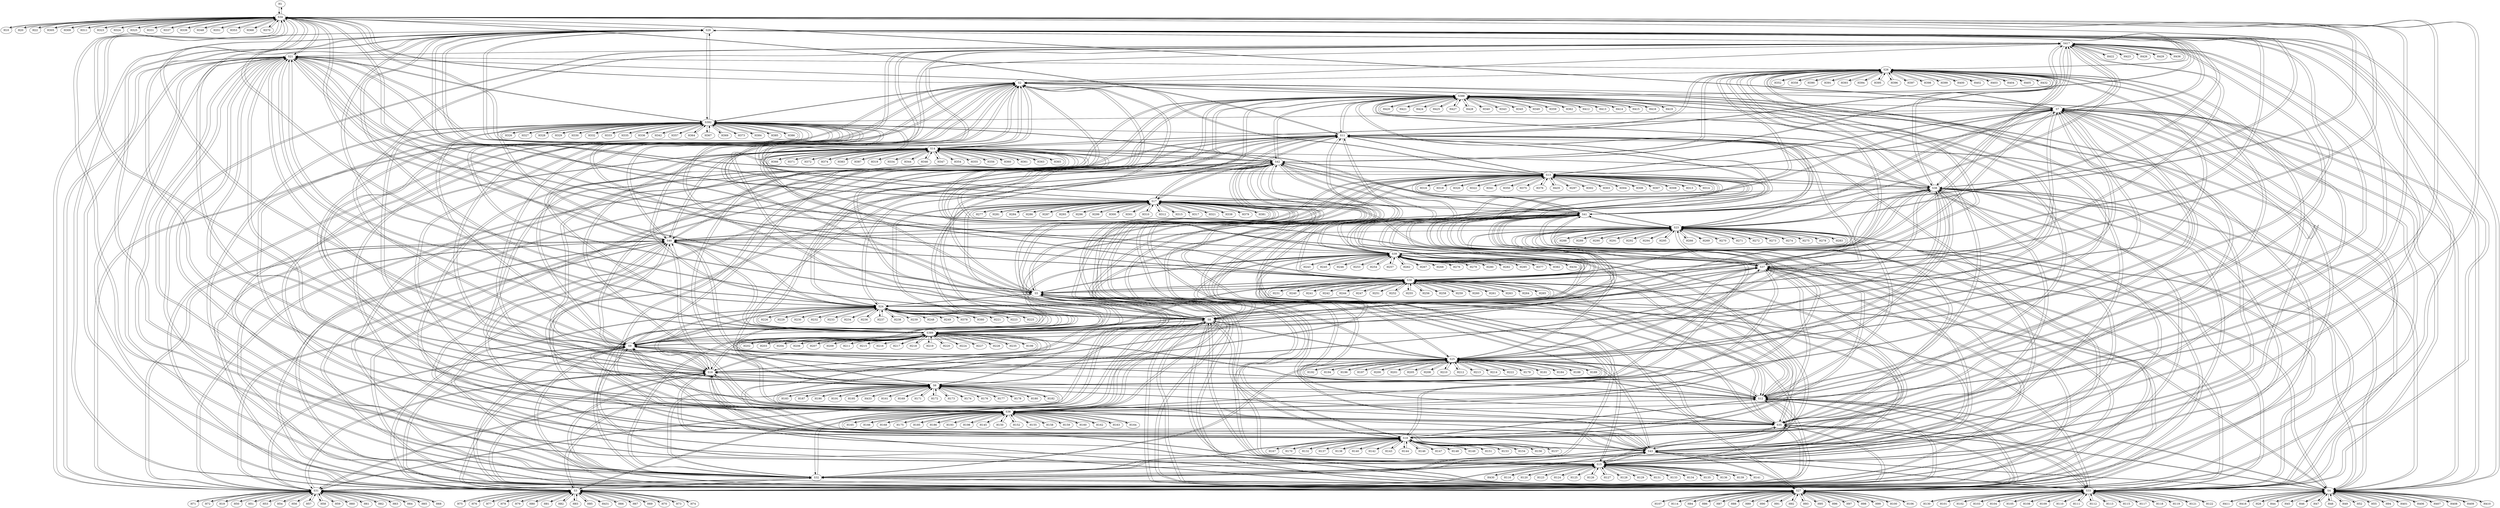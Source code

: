 digraph {
    H1 -> S34 [hostname="monchadmin01", comment="*"]
    H10 -> S34 [hostname="monchadmin02", comment="*"]
    H19 -> S31 [hostname="monchc021", comment="*"]
    H20 -> S34 [hostname="monchslurm01", comment="*"]
    H22 -> S34 [hostname="monchslurm02", comment="*"]
    H28 -> S4 [hostname="monchc002", comment="*"]
    H44 -> S4 [hostname="monchc003", comment="*"]
    H45 -> S4 [hostname="monchc005", comment="*"]
    H46 -> S4 [hostname="monchc006", comment="*"]
    H47 -> S4 [hostname="monchc008", comment="*"]
    H48 -> S4 [hostname="monchc009", comment="*"]
    H49 -> S4 [hostname="monchc010", comment="*"]
    H50 -> S31 [hostname="monchc014", comment="*"]
    H51 -> S31 [hostname="monchc016", comment="*"]
    H52 -> S4 [hostname="monchc004", comment="*"]
    H53 -> S31 [hostname="monchc011", comment="*"]
    H54 -> S31 [hostname="monchc020", comment="*"]
    H55 -> S4 [hostname="monchc007", comment="*"]
    H56 -> S31 [hostname="monchc012", comment="*"]
    H57 -> S31 [hostname="monchc013", comment="*"]
    H58 -> S31 [hostname="monchc019", comment="*"]
    H59 -> S31 [hostname="monchc017", comment="*"]
    H60 -> S31 [hostname="monchc023", comment="*"]
    H61 -> S31 [hostname="monchc018", comment="*"]
    H62 -> S31 [hostname="monchc027", comment="*"]
    H63 -> S31 [hostname="monchc024", comment="*"]
    H64 -> S31 [hostname="monchc028", comment="*"]
    H65 -> S31 [hostname="monchc022", comment="*"]
    H66 -> S3 [hostname="monchc030", comment="*"]
    H67 -> S3 [hostname="monchc029", comment="*"]
    H68 -> S31 [hostname="monchc015", comment="*"]
    H69 -> S3 [hostname="monchc032", comment="*"]
    H70 -> S3 [hostname="monchc031", comment="*"]
    H71 -> S31 [hostname="monchc025", comment="*"]
    H72 -> S31 [hostname="monchc026", comment="*"]
    H73 -> S3 [hostname="monchc038", comment="*"]
    H74 -> S3 [hostname="monchc034", comment="*"]
    H75 -> S3 [hostname="monchc033", comment="*"]
    H76 -> S3 [hostname="monchc036", comment="*"]
    H77 -> S3 [hostname="monchc035", comment="*"]
    H78 -> S3 [hostname="monchc041", comment="*"]
    H79 -> S3 [hostname="monchc037", comment="*"]
    H80 -> S3 [hostname="monchc039", comment="*"]
    H81 -> S3 [hostname="monchc044", comment="*"]
    H82 -> S3 [hostname="monchc043", comment="*"]
    H83 -> S3 [hostname="monchc042", comment="*"]
    H84 -> S27 [hostname="monchc048", comment="*"]
    H85 -> S3 [hostname="monchc040", comment="*"]
    H86 -> S27 [hostname="monchc050", comment="*"]
    H87 -> S27 [hostname="monchc051", comment="*"]
    H88 -> S27 [hostname="monchc054", comment="*"]
    H89 -> S27 [hostname="monchc047", comment="*"]
    H90 -> S27 [hostname="monchc057", comment="*"]
    H91 -> S27 [hostname="monchc058", comment="*"]
    H92 -> S27 [hostname="monchc055", comment="*"]
    H93 -> S27 [hostname="monchc053", comment="*"]
    H94 -> S4 [hostname="monchc001", comment="*"]
    H95 -> S27 [hostname="monchc056", comment="*"]
    H96 -> S27 [hostname="monchc052", comment="*"]
    H97 -> S27 [hostname="monchc045", comment="*"]
    H98 -> S27 [hostname="monchc062", comment="*"]
    H99 -> S27 [hostname="monchc046", comment="*"]
    H100 -> S27 [hostname="monchc049", comment="*"]
    H101 -> S33 [hostname="monchc067", comment="*"]
    H102 -> S33 [hostname="monchc071", comment="*"]
    H103 -> S33 [hostname="monchc075", comment="*"]
    H104 -> S33 [hostname="monchc072", comment="*"]
    H105 -> S33 [hostname="monchc064", comment="*"]
    H106 -> S27 [hostname="monchc061", comment="*"]
    H107 -> S27 [hostname="monchc059", comment="*"]
    H108 -> S33 [hostname="monchc073", comment="*"]
    H109 -> S33 [hostname="monchc074", comment="*"]
    H110 -> S33 [hostname="monchc068", comment="*"]
    H111 -> S33 [hostname="monchc077", comment="*"]
    H112 -> S33 [hostname="monchc078", comment="*"]
    H113 -> S33 [hostname="monchc076", comment="*"]
    H114 -> S27 [hostname="monchc060", comment="*"]
    H115 -> S33 [hostname="monchc063", comment="*"]
    H116 -> S15 [hostname="monchc085", comment="*"]
    H117 -> S33 [hostname="monchc066", comment="*"]
    H118 -> S33 [hostname="monchc070", comment="*"]
    H119 -> S33 [hostname="monchc065", comment="*"]
    H120 -> S15 [hostname="monchc081", comment="*"]
    H121 -> S33 [hostname="monchc079", comment="*"]
    H122 -> S33 [hostname="monchc069", comment="*"]
    H123 -> S15 [hostname="monchc092", comment="*"]
    H124 -> S15 [hostname="monchc088", comment="*"]
    H125 -> S15 [hostname="monchc082", comment="*"]
    H126 -> S15 [hostname="monchc090", comment="*"]
    H127 -> S15 [hostname="monchc089", comment="*"]
    H128 -> S15 [hostname="monchc096", comment="*"]
    H129 -> S15 [hostname="monchc094", comment="*"]
    H130 -> S33 [hostname="monchc080", comment="*"]
    H131 -> S15 [hostname="monchc095", comment="*"]
    H132 -> S18 [hostname="monchc098", comment="*"]
    H133 -> S15 [hostname="monchc084", comment="*"]
    H134 -> S15 [hostname="monchc093", comment="*"]
    H135 -> S15 [hostname="monchc091", comment="*"]
    H136 -> S15 [hostname="monchc086", comment="*"]
    H137 -> S18 [hostname="monchc097", comment="*"]
    H138 -> S18 [hostname="monchc110", comment="*"]
    H139 -> S15 [hostname="monchc087", comment="*"]
    H140 -> S18 [hostname="monchc107", comment="*"]
    H141 -> S15 [hostname="monchc083", comment="*"]
    H142 -> S18 [hostname="monchc101", comment="*"]
    H143 -> S18 [hostname="monchc100", comment="*"]
    H144 -> S18 [hostname="monchc111", comment="*"]
    H145 -> S36 [hostname="monchc116", comment="*"]
    H146 -> S18 [hostname="monchc102", comment="*"]
    H147 -> S18 [hostname="monchc113", comment="*"]
    H148 -> S18 [hostname="monchc114", comment="*"]
    H149 -> S18 [hostname="monchc105", comment="*"]
    H150 -> S36 [hostname="monchc118", comment="*"]
    H151 -> S18 [hostname="monchc099", comment="*"]
    H152 -> S36 [hostname="monchc119", comment="*"]
    H153 -> S18 [hostname="monchc108", comment="*"]
    H154 -> S18 [hostname="monchc106", comment="*"]
    H155 -> S36 [hostname="monchc121", comment="*"]
    H156 -> S18 [hostname="monchc109", comment="*"]
    H157 -> S18 [hostname="monchc104", comment="*"]
    H158 -> S36 [hostname="monchc120", comment="*"]
    H159 -> S36 [hostname="monchc124", comment="*"]
    H160 -> S36 [hostname="monchc115", comment="*"]
    H161 -> S6 [hostname="monchc136", comment="*"]
    H162 -> S36 [hostname="monchc131", comment="*"]
    H163 -> S36 [hostname="monchc127", comment="*"]
    H164 -> S36 [hostname="monchc128", comment="*"]
    H165 -> S36 [hostname="monchc129", comment="*"]
    H166 -> S36 [hostname="monchc125", comment="*"]
    H167 -> S18 [hostname="monchc103", comment="*"]
    H168 -> S36 [hostname="monchc117", comment="*"]
    H169 -> S6 [hostname="monchc139", comment="*"]
    H170 -> S18 [hostname="monchc112", comment="*"]
    H171 -> S6 [hostname="monchc140", comment="*"]
    H172 -> S6 [hostname="monchc143", comment="*"]
    H173 -> S6 [hostname="monchc141", comment="*"]
    H174 -> S6 [hostname="monchc135", comment="*"]
    H175 -> S36 [hostname="monchc130", comment="*"]
    H176 -> S6 [hostname="monchc144", comment="*"]
    H177 -> S6 [hostname="monchc142", comment="*"]
    H178 -> S6 [hostname="monchc133", comment="*"]
    H179 -> S25 [hostname="monchc150", comment="*"]
    H180 -> S6 [hostname="monchc138", comment="*"]
    H181 -> S25 [hostname="monchc149", comment="*"]
    H182 -> S6 [hostname="monchc148", comment="*"]
    H183 -> S6 [hostname="monchc134", comment="*"]
    H184 -> S25 [hostname="monchc151", comment="*"]
    H185 -> S36 [hostname="monchc132", comment="*"]
    H186 -> S36 [hostname="monchc122", comment="*"]
    H187 -> S6 [hostname="monchc147", comment="*"]
    H188 -> S25 [hostname="monchc153", comment="*"]
    H189 -> S25 [hostname="monchc154", comment="*"]
    H190 -> S6 [hostname="monchc146", comment="*"]
    H191 -> S6 [hostname="monchc145", comment="*"]
    H192 -> S25 [hostname="monchc152", comment="*"]
    H193 -> S36 [hostname="monchc123", comment="*"]
    H194 -> S25 [hostname="monchc163", comment="*"]
    H195 -> S6 [hostname="monchc137", comment="*"]
    H196 -> S25 [hostname="monchc166", comment="*"]
    H197 -> S25 [hostname="monchc159", comment="*"]
    H198 -> S36 [hostname="monchc126", comment="*"]
    H199 -> S389 [hostname="monchc169", comment="*"]
    H200 -> S25 [hostname="monchc165", comment="*"]
    H201 -> S25 [hostname="monchc164", comment="*"]
    H202 -> S389 [hostname="monchc172", comment="*"]
    H203 -> S389 [hostname="monchc170", comment="*"]
    H204 -> S389 [hostname="monchc176", comment="*"]
    H205 -> S25 [hostname="monchc160", comment="*"]
    H206 -> S389 [hostname="monchc177", comment="*"]
    H207 -> S389 [hostname="monchc168", comment="*"]
    H208 -> S25 [hostname="monchc158", comment="*"]
    H209 -> S389 [hostname="monchc175", comment="*"]
    H210 -> S25 [hostname="monchc157", comment="*"]
    H211 -> S389 [hostname="monchc171", comment="*"]
    H212 -> S25 [hostname="monchc155", comment="*"]
    H213 -> S25 [hostname="monchc162", comment="*"]
    H214 -> S25 [hostname="monchc161", comment="*"]
    H215 -> S389 [hostname="monchc174", comment="*"]
    H216 -> S389 [hostname="monchc184", comment="*"]
    H217 -> S389 [hostname="monchc178", comment="*"]
    H218 -> S389 [hostname="monchc167", comment="*"]
    H219 -> S389 [hostname="monchc173", comment="*"]
    H220 -> S389 [hostname="monchc180", comment="*"]
    H221 -> S24 [hostname="monchc193", comment="*"]
    H222 -> S25 [hostname="monchc156", comment="*"]
    H223 -> S24 [hostname="monchc187", comment="*"]
    H224 -> S389 [hostname="monchc179", comment="*"]
    H225 -> S24 [hostname="monchc198", comment="*"]
    H226 -> S24 [hostname="monchc197", comment="*"]
    H227 -> S389 [hostname="monchc183", comment="*"]
    H228 -> S389 [hostname="monchc181", comment="*"]
    H229 -> S24 [hostname="monchc191", comment="*"]
    H230 -> S24 [hostname="monchc195", comment="*"]
    H231 -> S30 [hostname="monchc205", comment="*"]
    H232 -> S24 [hostname="monchc194", comment="*"]
    H233 -> S24 [hostname="monchc196", comment="*"]
    H234 -> S24 [hostname="monchc199", comment="*"]
    H235 -> S389 [hostname="monchc182", comment="*"]
    H236 -> S24 [hostname="monchc192", comment="*"]
    H237 -> S24 [hostname="monchc185", comment="*"]
    H238 -> S24 [hostname="monchc188", comment="*"]
    H239 -> S24 [hostname="monchc186", comment="*"]
    H240 -> S30 [hostname="monchc200", comment="*"]
    H241 -> S30 [hostname="monchc209", comment="*"]
    H242 -> S30 [hostname="monchc216", comment="*"]
    H243 -> S39 [hostname="monchc222", comment="*"]
    H244 -> S30 [hostname="monchc210", comment="*"]
    H245 -> S39 [hostname="monchc219", comment="*"]
    H246 -> S39 [hostname="monchc224", comment="*"]
    H247 -> S30 [hostname="monchc204", comment="*"]
    H248 -> S24 [hostname="monchc190", comment="*"]
    H249 -> S24 [hostname="monchc189", comment="*"]
    H251 -> S30 [hostname="monchc212", comment="*"]
    H252 -> S30 [hostname="monchc214", comment="*"]
    H253 -> S39 [hostname="monchc217", comment="*"]
    H254 -> S39 [hostname="monchc218", comment="*"]
    H255 -> S30 [hostname="monchc213", comment="*"]
    H256 -> S30 [hostname="monchc211", comment="*"]
    H257 -> S39 [hostname="monchc221", comment="*"]
    H258 -> S30 [hostname="monchc207", comment="*"]
    H259 -> S30 [hostname="monchc215", comment="*"]
    H260 -> S30 [hostname="monchc208", comment="*"]
    H261 -> S30 [hostname="monchc203", comment="*"]
    H262 -> S39 [hostname="monchc220", comment="*"]
    H263 -> S30 [hostname="monchc202", comment="*"]
    H264 -> S30 [hostname="monchc201", comment="*"]
    H265 -> S30 [hostname="monchc206", comment="*"]
    H266 -> S23 [hostname="monchc235", comment="*"]
    H267 -> S39 [hostname="monchc223", comment="*"]
    H268 -> S39 [hostname="monchc227", comment="*"]
    H269 -> S23 [hostname="monchc233", comment="*"]
    H270 -> S23 [hostname="monchc241", comment="*"]
    H271 -> S23 [hostname="monchc234", comment="*"]
    H272 -> S23 [hostname="monchc240", comment="*"]
    H273 -> S23 [hostname="monchc246", comment="*"]
    H274 -> S23 [hostname="monchc247", comment="*"]
    H275 -> S23 [hostname="monchc242", comment="*"]
    H276 -> S39 [hostname="monchc230", comment="*"]
    H277 -> S17 [hostname="monchc250", comment="*"]
    H278 -> S23 [hostname="monchc248", comment="*"]
    H279 -> S39 [hostname="monchc228", comment="*"]
    H280 -> S39 [hostname="monchc231", comment="*"]
    H281 -> S17 [hostname="monchc253", comment="*"]
    H282 -> S39 [hostname="monchc226", comment="*"]
    H283 -> S23 [hostname="monchc239", comment="*"]
    H284 -> S17 [hostname="monchc255", comment="*"]
    H285 -> S39 [hostname="monchc229", comment="*"]
    H286 -> S17 [hostname="monchc254", comment="*"]
    H287 -> S17 [hostname="monchc249", comment="*"]
    H288 -> S23 [hostname="monchc238", comment="*"]
    H289 -> S23 [hostname="monchc236", comment="*"]
    H290 -> S23 [hostname="monchc244", comment="*"]
    H291 -> S23 [hostname="monchc243", comment="*"]
    H292 -> S23 [hostname="monchc245", comment="*"]
    H293 -> S17 [hostname="monchc251", comment="*"]
    H294 -> S23 [hostname="monchc237", comment="*"]
    H295 -> S23 [hostname="monchc232", comment="*"]
    H296 -> S17 [hostname="monchc259", comment="*"]
    H297 -> S13 [hostname="monchc269", comment="*"]
    H299 -> S17 [hostname="monchc252", comment="*"]
    H300 -> S17 [hostname="monchc256", comment="*"]
    H301 -> S17 [hostname="monchc265", comment="*"]
    H302 -> S13 [hostname="monchc270", comment="*"]
    H303 -> S13 [hostname="monchc277", comment="*"]
    H304 -> S13 [hostname="monchc268", comment="*"]
    H305 -> S34 [hostname="monchc282", comment="*"]
    H306 -> S13 [hostname="monchc276", comment="*"]
    H307 -> S13 [hostname="monchc280", comment="*"]
    H308 -> S13 [hostname="monchc272", comment="*"]
    H309 -> S34 [hostname="monchc281", comment="*"]
    H310 -> S17 [hostname="monchc263", comment="*"]
    H311 -> S34 [hostname="monchc286", comment="*"]
    H312 -> S17 [hostname="monchc262", comment="*"]
    H313 -> S13 [hostname="monchc274", comment="*"]
    H314 -> S13 [hostname="monchc273", comment="*"]
    H315 -> S17 [hostname="monchc257", comment="*"]
    H316 -> S13 [hostname="monchc271", comment="*"]
    H317 -> S17 [hostname="monchc261", comment="*"]
    H318 -> S13 [hostname="monchc278", comment="*"]
    H319 -> S14 [hostname="monchc295", comment="*"]
    H320 -> S13 [hostname="monchc275", comment="*"]
    H321 -> S17 [hostname="monchc258", comment="*"]
    H322 -> S13 [hostname="monchc279", comment="*"]
    H323 -> S34 [hostname="monchc283", comment="*"]
    H324 -> S34 [hostname="monchc292", comment="*"]
    H325 -> S34 [hostname="monchc293", comment="*"]
    H326 -> S392 [hostname="monchhm14", comment="*"]
    H327 -> S392 [hostname="monchhm09", comment="*"]
    H328 -> S392 [hostname="monchhm10", comment="*"]
    H329 -> S392 [hostname="monchhm11", comment="*"]
    H330 -> S392 [hostname="monchhm16", comment="*"]
    H331 -> S34 [hostname="monchc284", comment="*"]
    H332 -> S392 [hostname="monchhm12", comment="*"]
    H333 -> S392 [hostname="monchhm17", comment="*"]
    H334 -> S14 [hostname="monchc298", comment="*"]
    H335 -> S392 [hostname="monchhm13", comment="*"]
    H336 -> S392 [hostname="monchhm18", comment="*"]
    H337 -> S34 [hostname="monchc288", comment="*"]
    H338 -> S17 [hostname="monchc260", comment="*"]
    H339 -> S34 [hostname="monchc289", comment="*"]
    H340 -> S388 [hostname="monchhm19", comment="*"]
    H341 -> S13 [hostname="monchc267", comment="*"]
    H342 -> S392 [hostname="monchhm15", comment="*"]
    H343 -> S388 [hostname="monchhm20", comment="*"]
    H344 -> S14 [hostname="monchc299", comment="*"]
    H345 -> S388 [hostname="monchhm21", comment="*"]
    H346 -> S14 [hostname="monchc303", comment="*"]
    H347 -> S14 [hostname="monchc307", comment="*"]
    H348 -> S34 [hostname="monchc287", comment="*"]
    H349 -> S388 [hostname="monchhm22", comment="*"]
    H350 -> S13 [hostname="monchmds01", comment="*"]
    H351 -> S34 [hostname="monchc290", comment="*"]
    H352 -> S26 [hostname="monchlm02", comment="*"]
    H353 -> S34 [hostname="monchc294", comment="*"]
    H354 -> S14 [hostname="monchc304", comment="*"]
    H355 -> S14 [hostname="monchc308", comment="*"]
    H356 -> S14 [hostname="monchc301", comment="*"]
    H357 -> S392 [hostname="monchhm02", comment="*"]
    H358 -> S26 [hostname="monchlm01", comment="*"]
    H359 -> S388 [hostname="monchhm23", comment="*"]
    H360 -> S14 [hostname="monchc302", comment="*"]
    H361 -> S14 [hostname="monchc296", comment="*"]
    H362 -> S388 [hostname="monchhm24", comment="*"]
    H363 -> S14 [hostname="monchc300", comment="*"]
    H364 -> S392 [hostname="monchhm06", comment="*"]
    H365 -> S14 [hostname="monchc312", comment="*"]
    H366 -> S14 [hostname="monchc311", comment="*"]
    H367 -> S392 [hostname="monchhm01", comment="*"]
    H368 -> S34 [hostname="monchc285", comment="*"]
    H369 -> S392 [hostname="monchhm07", comment="*"]
    H370 -> S34 [hostname="monchc291", comment="*"]
    H371 -> S14 [hostname="monchc306", comment="*"]
    H372 -> S14 [hostname="monchc310", comment="*"]
    H373 -> S392 [hostname="monchhm04", comment="*"]
    H374 -> S14 [hostname="monchc305", comment="*"]
    H375 -> S13 [hostname="monchc264", comment="*"]
    H376 -> S13 [hostname="monchmds02", comment="*"]
    H377 -> S39 [hostname="monchoss21", comment="*"]
    H378 -> S24 [hostname="monchoss12", comment="*"]
    H379 -> S17 [hostname="monchoss31", comment="*"]
    H380 -> S24 [hostname="monchoss11", comment="*"]
    H381 -> S17 [hostname="monchoss32", comment="*"]
    H382 -> S39 [hostname="monchoss22", comment="*"]
    H383 -> S14 [hostname="monchc297", comment="*"]
    H384 -> S392 [hostname="monchhm05", comment="*"]
    H385 -> S392 [hostname="monchhm03", comment="*"]
    H386 -> S392 [hostname="monchhm08", comment="*"]
    H387 -> S14 [hostname="monchc309", comment="*"]
    H390 -> S26 [hostname="monchlm07", comment="*"]
    H391 -> S26 [hostname="monchlm09", comment="*"]
    H393 -> S26 [hostname="monchlm12", comment="*"]
    H394 -> S26 [hostname="monchlm08", comment="*"]
    H395 -> S26 [hostname="monchlm06", comment="*"]
    H396 -> S26 [hostname="monchlm10", comment="*"]
    H397 -> S26 [hostname="monchlm03", comment="*"]
    H398 -> S26 [hostname="monchlm11", comment="*"]
    H399 -> S26 [hostname="monchlm14", comment="*"]
    H400 -> S26 [hostname="monchlm13", comment="*"]
    H401 -> S4 [hostname="monchlm19", comment="*"]
    H402 -> S26 [hostname="monchlm05", comment="*"]
    H403 -> S26 [hostname="monchlm16", comment="*"]
    H404 -> S26 [hostname="monchlm04", comment="*"]
    H405 -> S26 [hostname="monchlm15", comment="*"]
    H406 -> S4 [hostname="monchlm20", comment="*"]
    H407 -> S4 [hostname="monchlm24", comment="*"]
    H408 -> S4 [hostname="monchlm23", comment="*"]
    H409 -> S4 [hostname="monchlm18", comment="*"]
    H410 -> S4 [hostname="monchlm22", comment="*"]
    H411 -> S4 [hostname="monchlm17", comment="*"]
    H412 -> S388 [hostname="monchlm25", comment="*"]
    H413 -> S388 [hostname="monchlm27", comment="*"]
    H414 -> S388 [hostname="monchlm30", comment="*"]
    H415 -> S388 [hostname="monchlm33", comment="*"]
    H416 -> S388 [hostname="monchlm31", comment="*"]
    H418 -> S4 [hostname="monchlm21", comment="*"]
    H419 -> S388 [hostname="monchlm28", comment="*"]
    H420 -> S388 [hostname="monchlm29", comment="*"]
    H421 -> S388 [hostname="monchlm36", comment="*"]
    H422 -> S417 [hostname="monchlm37", comment="*"]
    H423 -> S417 [hostname="monchlm38", comment="*"]
    H424 -> S388 [hostname="monchlm35", comment="*"]
    H425 -> S388 [hostname="monchlm32", comment="*"]
    H426 -> S417 [hostname="monchlm39", comment="*"]
    H427 -> S388 [hostname="monchlm26", comment="*"]
    H428 -> S388 [hostname="monchlm34", comment="*"]
    H429 -> S417 [hostname="monchlm40", comment="*"]
    H430 -> S15 [hostname="M430;", comment="*"]
    H431 -> S3 [hostname="monch02", comment="*"]
    H432 -> S26 [hostname="M432;", comment="*"]
    H433 -> S6 [hostname="monch04", comment="*"]
    H434 -> S39 [hostname="monchc225", comment="*"]
    H435 -> S13 [hostname="monchc266", comment="*"]
    H436 -> S417 [hostname="M436;", comment="*"]
    S417 -> H429 [comment="H429"]
    S417 -> H423 [comment="H423"]
    S417 -> H436 [comment="H436"]
    S417 -> S21 [comment="H22, H56, H99, H105, H132, H133, H145, H179, H183, H207, H248, H251, H279, H288, H343, H357, H361, H375, H379, H396, H409, H431"]
    S417 -> S32 [comment="H10, H50, H66, H84, H117, H136, H143, H150, H161, H192, H203, H236, H252, H272, H276, H334, H349, H373, H381, H393, H406, H435"]
    S417 -> S43 [comment="H51, H69, H86, H110, H124, H146, H158, H180, H189, H202, H232, H242, H275, H277, H280, H304, H305, H362, H363, H364, H399, H410"]
    S417 -> S35 [comment="H61, H74, H96, H118, H126, H157, H171, H186, H215, H222, H233, H259, H285, H290, H299, H302, H331, H360, H386, H403, H407, H427"]
    S417 -> S12 [comment="H28, H54, H76, H88, H104, H123, H154, H159, H177, H204, H208, H225, H255, H268, H273, H286, H308, H311, H328, H354, H405, H419"]
    S417 -> S16 [comment="H52, H65, H73, H95, H109, H129, H153, H176, H198, H205, H217, H234, H256, H278, H300, H313, H332, H337, H371, H400, H414, H434"]
    S417 -> S9 [comment="H46, H63, H85, H91, H113, H128, H138, H164, H190, H213, H220, H226, H241, H267, H274, H306, H321, H326, H351, H355, H398, H425"]
    S417 -> S8 [comment="H47, H72, H83, H112, H114, H131, H170, H175, H182, H201, H230, H235, H257, H258, H292, H318, H324, H330, H338, H372, H391, H428"]
    S417 -> S5 [comment="H49, H64, H81, H98, H130, H134, H148, H185, H187, H196, H216, H221, H231, H245, H291, H307, H312, H336, H353, H365, H390, H421"]
    S417 -> S37 [comment="H48, H62, H82, H106, H121, H135, H147, H162, H191, H200, H227, H229, H240, H253, H261, H270, H301, H325, H333, H366, H376, H424"]
    S417 -> S40 [comment="H55, H71, H78, H107, H111, H127, H144, H165, H172, H194, H228, H249, H264, H283, H310, H335, H350, H370, H387, H402, H416"]
    S417 -> S41 [comment="H45, H60, H80, H90, H103, H139, H156, H163, H173, H214, H223, H224, H294, H317, H322, H339, H342, H347, H377, H397, H415"]
    S417 -> S38 [comment="H19, H79, H92, H94, H108, H116, H140, H166, H169, H197, H206, H237, H266, H296, H303, H327, H348, H358, H374, H382, H413"]
    S417 -> S42 [comment="H44, H58, H77, H93, H102, H141, H149, H193, H195, H209, H210, H254, H263, H269, H315, H320, H329, H346, H368, H420, H432"]
    S417 -> S11 [comment="H59, H75, H87, H120, H122, H155, H167, H174, H212, H219, H247, H262, H284, H314, H323, H352, H356, H359, H380, H384, H408"]
    S417 -> S7 [comment="H68, H70, H100, H101, H142, H152, H178, H188, H211, H243, H265, H281, H295, H309, H316, H344, H369, H378, H404, H412, H418"]
    S417 -> S2 [comment="H1, H57, H67, H89, H119, H151, H168, H184, H199, H239, H246, H260, H271, H293, H297, H340, H367, H383, H395, H401, H430"]
    S417 -> S29 [comment="H20, H53, H97, H115, H125, H137, H160, H181, H218, H238, H244, H282, H287, H289, H319, H341, H345, H385, H394, H411, H433"]
    S417 -> H422 [comment="H422"]
    S417 -> H426 [comment="H426"]
    S388 -> H343 [comment="H343"]
    S388 -> H349 [comment="H349"]
    S388 -> H362 [comment="H362"]
    S388 -> H427 [comment="H427"]
    S388 -> H419 [comment="H419"]
    S388 -> H414 [comment="H414"]
    S388 -> H425 [comment="H425"]
    S388 -> H428 [comment="H428"]
    S388 -> H421 [comment="H421"]
    S388 -> S21 [comment="H22, H56, H99, H105, H132, H133, H145, H179, H183, H207, H248, H251, H279, H288, H357, H361, H375, H379, H396, H409, H431"]
    S388 -> S32 [comment="H10, H50, H66, H84, H117, H136, H143, H150, H161, H192, H203, H236, H252, H272, H276, H334, H373, H381, H393, H406, H435"]
    S388 -> S43 [comment="H51, H69, H86, H110, H124, H146, H158, H180, H189, H202, H232, H242, H275, H277, H280, H304, H305, H363, H364, H399, H410"]
    S388 -> S35 [comment="H61, H74, H96, H118, H126, H157, H171, H186, H215, H222, H233, H259, H285, H290, H299, H302, H331, H360, H386, H403, H407"]
    S388 -> S12 [comment="H28, H54, H76, H88, H104, H123, H154, H159, H177, H204, H208, H225, H255, H268, H273, H286, H308, H311, H328, H354, H405"]
    S388 -> S16 [comment="H52, H65, H73, H95, H109, H129, H153, H176, H198, H205, H217, H234, H256, H278, H300, H313, H332, H337, H371, H400, H434"]
    S388 -> S9 [comment="H46, H63, H85, H91, H113, H128, H138, H164, H190, H213, H220, H226, H241, H267, H274, H306, H321, H326, H351, H355, H398"]
    S388 -> S8 [comment="H47, H72, H83, H112, H114, H131, H170, H175, H182, H201, H230, H235, H257, H258, H292, H318, H324, H330, H338, H372, H391"]
    S388 -> S5 [comment="H49, H64, H81, H98, H130, H134, H148, H185, H187, H196, H216, H221, H231, H245, H291, H307, H312, H336, H353, H365, H390"]
    S388 -> S37 [comment="H48, H62, H82, H106, H121, H135, H147, H162, H191, H200, H227, H229, H240, H253, H261, H270, H301, H325, H333, H366, H376"]
    S388 -> S40 [comment="H55, H71, H78, H107, H111, H127, H144, H165, H172, H194, H228, H249, H264, H283, H310, H335, H350, H370, H387, H402, H429"]
    S388 -> S41 [comment="H45, H60, H80, H90, H103, H139, H156, H163, H173, H214, H223, H224, H294, H317, H322, H339, H342, H347, H377, H397, H423"]
    S388 -> S38 [comment="H19, H79, H92, H94, H108, H116, H140, H166, H169, H197, H206, H237, H266, H296, H303, H327, H348, H358, H374, H382, H436"]
    S388 -> S42 [comment="H44, H58, H77, H93, H102, H141, H149, H193, H195, H209, H210, H254, H263, H269, H315, H320, H329, H346, H368, H422, H432"]
    S388 -> S11 [comment="H59, H75, H87, H120, H122, H155, H167, H174, H212, H219, H247, H262, H284, H314, H323, H352, H356, H380, H384, H408, H426"]
    S388 -> S7 [comment="H68, H70, H100, H101, H142, H152, H178, H188, H211, H243, H265, H281, H295, H309, H316, H344, H369, H378, H404, H418"]
    S388 -> S2 [comment="H1, H57, H67, H89, H119, H151, H168, H184, H199, H239, H246, H260, H271, H293, H297, H367, H383, H395, H401, H430"]
    S388 -> S29 [comment="H20, H53, H97, H115, H125, H137, H160, H181, H218, H238, H244, H282, H287, H289, H319, H341, H385, H394, H411, H433"]
    S388 -> H424 [comment="H424"]
    S388 -> H416 [comment="H416"]
    S388 -> H415 [comment="H415"]
    S388 -> H413 [comment="H413"]
    S388 -> H420 [comment="H420"]
    S388 -> H359 [comment="H359"]
    S388 -> H412 [comment="H412"]
    S388 -> H340 [comment="H340"]
    S388 -> H345 [comment="H345"]
    S392 -> H357 [comment="H357"]
    S392 -> H373 [comment="H373"]
    S392 -> H364 [comment="H364"]
    S392 -> H386 [comment="H386"]
    S392 -> H328 [comment="H328"]
    S392 -> H332 [comment="H332"]
    S392 -> H326 [comment="H326"]
    S392 -> H330 [comment="H330"]
    S392 -> H336 [comment="H336"]
    S392 -> S21 [comment="H22, H56, H99, H105, H132, H133, H145, H179, H183, H207, H248, H251, H279, H288, H343, H361, H375, H379, H396, H409, H431"]
    S392 -> S32 [comment="H10, H50, H66, H84, H117, H136, H143, H150, H161, H192, H203, H236, H252, H272, H276, H334, H349, H381, H393, H406, H435"]
    S392 -> S43 [comment="H51, H69, H86, H110, H124, H146, H158, H180, H189, H202, H232, H242, H275, H277, H280, H304, H305, H362, H363, H399, H410"]
    S392 -> S35 [comment="H61, H74, H96, H118, H126, H157, H171, H186, H215, H222, H233, H259, H285, H290, H299, H302, H331, H360, H403, H407, H427"]
    S392 -> S12 [comment="H28, H54, H76, H88, H104, H123, H154, H159, H177, H204, H208, H225, H255, H268, H273, H286, H308, H311, H354, H405, H419"]
    S392 -> S16 [comment="H52, H65, H73, H95, H109, H129, H153, H176, H198, H205, H217, H234, H256, H278, H300, H313, H337, H371, H400, H414, H434"]
    S392 -> S9 [comment="H46, H63, H85, H91, H113, H128, H138, H164, H190, H213, H220, H226, H241, H267, H274, H306, H321, H351, H355, H398, H425"]
    S392 -> S8 [comment="H47, H72, H83, H112, H114, H131, H170, H175, H182, H201, H230, H235, H257, H258, H292, H318, H324, H338, H372, H391, H428"]
    S392 -> S5 [comment="H49, H64, H81, H98, H130, H134, H148, H185, H187, H196, H216, H221, H231, H245, H291, H307, H312, H353, H365, H390, H421"]
    S392 -> S37 [comment="H48, H62, H82, H106, H121, H135, H147, H162, H191, H200, H227, H229, H240, H253, H261, H270, H301, H325, H366, H376, H424"]
    S392 -> S40 [comment="H55, H71, H78, H107, H111, H127, H144, H165, H172, H194, H228, H249, H264, H283, H310, H350, H370, H387, H402, H416, H429"]
    S392 -> S41 [comment="H45, H60, H80, H90, H103, H139, H156, H163, H173, H214, H223, H224, H294, H317, H322, H339, H347, H377, H397, H415, H423"]
    S392 -> S38 [comment="H19, H79, H92, H94, H108, H116, H140, H166, H169, H197, H206, H237, H266, H296, H303, H348, H358, H374, H382, H413, H436"]
    S392 -> S42 [comment="H44, H58, H77, H93, H102, H141, H149, H193, H195, H209, H210, H254, H263, H269, H315, H320, H346, H368, H420, H422, H432"]
    S392 -> S11 [comment="H59, H75, H87, H120, H122, H155, H167, H174, H212, H219, H247, H262, H284, H314, H323, H352, H356, H359, H380, H408, H426"]
    S392 -> S7 [comment="H68, H70, H100, H101, H142, H152, H178, H188, H211, H243, H265, H281, H295, H309, H316, H344, H378, H404, H412, H418"]
    S392 -> S2 [comment="H1, H57, H67, H89, H119, H151, H168, H184, H199, H239, H246, H260, H271, H293, H297, H340, H383, H395, H401, H430"]
    S392 -> S29 [comment="H20, H53, H97, H115, H125, H137, H160, H181, H218, H238, H244, H282, H287, H289, H319, H341, H345, H394, H411, H433"]
    S392 -> H333 [comment="H333"]
    S392 -> H335 [comment="H335"]
    S392 -> H342 [comment="H342"]
    S392 -> H327 [comment="H327"]
    S392 -> H329 [comment="H329"]
    S392 -> H384 [comment="H384"]
    S392 -> H369 [comment="H369"]
    S392 -> H367 [comment="H367"]
    S392 -> H385 [comment="H385"]
    S14 -> H361 [comment="H361"]
    S14 -> H334 [comment="H334"]
    S14 -> H363 [comment="H363"]
    S14 -> H360 [comment="H360"]
    S14 -> H354 [comment="H354"]
    S14 -> H371 [comment="H371"]
    S14 -> H355 [comment="H355"]
    S14 -> H372 [comment="H372"]
    S14 -> H365 [comment="H365"]
    S14 -> S21 [comment="H22, H56, H99, H105, H132, H133, H145, H179, H183, H207, H248, H251, H279, H288, H343, H357, H375, H379, H396, H409, H431"]
    S14 -> S32 [comment="H10, H50, H66, H84, H117, H136, H143, H150, H161, H192, H203, H236, H252, H272, H276, H349, H373, H381, H393, H406, H435"]
    S14 -> S43 [comment="H51, H69, H86, H110, H124, H146, H158, H180, H189, H202, H232, H242, H275, H277, H280, H304, H305, H362, H364, H399, H410"]
    S14 -> S35 [comment="H61, H74, H96, H118, H126, H157, H171, H186, H215, H222, H233, H259, H285, H290, H299, H302, H331, H386, H403, H407, H427"]
    S14 -> S12 [comment="H28, H54, H76, H88, H104, H123, H154, H159, H177, H204, H208, H225, H255, H268, H273, H286, H308, H311, H328, H405, H419"]
    S14 -> S16 [comment="H52, H65, H73, H95, H109, H129, H153, H176, H198, H205, H217, H234, H256, H278, H300, H313, H332, H337, H400, H414, H434"]
    S14 -> S9 [comment="H46, H63, H85, H91, H113, H128, H138, H164, H190, H213, H220, H226, H241, H267, H274, H306, H321, H326, H351, H398, H425"]
    S14 -> S8 [comment="H47, H72, H83, H112, H114, H131, H170, H175, H182, H201, H230, H235, H257, H258, H292, H318, H324, H330, H338, H391, H428"]
    S14 -> S5 [comment="H49, H64, H81, H98, H130, H134, H148, H185, H187, H196, H216, H221, H231, H245, H291, H307, H312, H336, H353, H390, H421"]
    S14 -> S37 [comment="H48, H62, H82, H106, H121, H135, H147, H162, H191, H200, H227, H229, H240, H253, H261, H270, H301, H325, H333, H376, H424"]
    S14 -> S40 [comment="H55, H71, H78, H107, H111, H127, H144, H165, H172, H194, H228, H249, H264, H283, H310, H335, H350, H370, H402, H416, H429"]
    S14 -> S41 [comment="H45, H60, H80, H90, H103, H139, H156, H163, H173, H214, H223, H224, H294, H317, H322, H339, H342, H377, H397, H415, H423"]
    S14 -> S38 [comment="H19, H79, H92, H94, H108, H116, H140, H166, H169, H197, H206, H237, H266, H296, H303, H327, H348, H358, H382, H413, H436"]
    S14 -> S42 [comment="H44, H58, H77, H93, H102, H141, H149, H193, H195, H209, H210, H254, H263, H269, H315, H320, H329, H368, H420, H422, H432"]
    S14 -> S11 [comment="H59, H75, H87, H120, H122, H155, H167, H174, H212, H219, H247, H262, H284, H314, H323, H352, H359, H380, H384, H408, H426"]
    S14 -> S7 [comment="H68, H70, H100, H101, H142, H152, H178, H188, H211, H243, H265, H281, H295, H309, H316, H369, H378, H404, H412, H418"]
    S14 -> S2 [comment="H1, H57, H67, H89, H119, H151, H168, H184, H199, H239, H246, H260, H271, H293, H297, H340, H367, H395, H401, H430"]
    S14 -> S29 [comment="H20, H53, H97, H115, H125, H137, H160, H181, H218, H238, H244, H282, H287, H289, H341, H345, H385, H394, H411, H433"]
    S14 -> H366 [comment="H366"]
    S14 -> H387 [comment="H387"]
    S14 -> H347 [comment="H347"]
    S14 -> H374 [comment="H374"]
    S14 -> H346 [comment="H346"]
    S14 -> H356 [comment="H356"]
    S14 -> H344 [comment="H344"]
    S14 -> H383 [comment="H383"]
    S14 -> H319 [comment="H319"]
    S34 -> H22 [comment="H22"]
    S34 -> H10 [comment="H10"]
    S34 -> H305 [comment="H305"]
    S34 -> H331 [comment="H331"]
    S34 -> H311 [comment="H311"]
    S34 -> H337 [comment="H337"]
    S34 -> H351 [comment="H351"]
    S34 -> H324 [comment="H324"]
    S34 -> H353 [comment="H353"]
    S34 -> S21 [comment="H56, H99, H105, H132, H133, H145, H179, H183, H207, H248, H251, H279, H288, H343, H357, H361, H375, H379, H396, H409, H431"]
    S34 -> S32 [comment="H50, H66, H84, H117, H136, H143, H150, H161, H192, H203, H236, H252, H272, H276, H334, H349, H373, H381, H393, H406, H435"]
    S34 -> S43 [comment="H51, H69, H86, H110, H124, H146, H158, H180, H189, H202, H232, H242, H275, H277, H280, H304, H362, H363, H364, H399, H410"]
    S34 -> S35 [comment="H61, H74, H96, H118, H126, H157, H171, H186, H215, H222, H233, H259, H285, H290, H299, H302, H360, H386, H403, H407, H427"]
    S34 -> S12 [comment="H28, H54, H76, H88, H104, H123, H154, H159, H177, H204, H208, H225, H255, H268, H273, H286, H308, H328, H354, H405, H419"]
    S34 -> S16 [comment="H52, H65, H73, H95, H109, H129, H153, H176, H198, H205, H217, H234, H256, H278, H300, H313, H332, H371, H400, H414, H434"]
    S34 -> S9 [comment="H46, H63, H85, H91, H113, H128, H138, H164, H190, H213, H220, H226, H241, H267, H274, H306, H321, H326, H355, H398, H425"]
    S34 -> S8 [comment="H47, H72, H83, H112, H114, H131, H170, H175, H182, H201, H230, H235, H257, H258, H292, H318, H330, H338, H372, H391, H428"]
    S34 -> S5 [comment="H49, H64, H81, H98, H130, H134, H148, H185, H187, H196, H216, H221, H231, H245, H291, H307, H312, H336, H365, H390, H421"]
    S34 -> S37 [comment="H48, H62, H82, H106, H121, H135, H147, H162, H191, H200, H227, H229, H240, H253, H261, H270, H301, H333, H366, H376, H424"]
    S34 -> S40 [comment="H55, H71, H78, H107, H111, H127, H144, H165, H172, H194, H228, H249, H264, H283, H310, H335, H350, H387, H402, H416, H429"]
    S34 -> S41 [comment="H45, H60, H80, H90, H103, H139, H156, H163, H173, H214, H223, H224, H294, H317, H322, H342, H347, H377, H397, H415, H423"]
    S34 -> S38 [comment="H19, H79, H92, H94, H108, H116, H140, H166, H169, H197, H206, H237, H266, H296, H303, H327, H358, H374, H382, H413, H436"]
    S34 -> S42 [comment="H44, H58, H77, H93, H102, H141, H149, H193, H195, H209, H210, H254, H263, H269, H315, H320, H329, H346, H420, H422, H432"]
    S34 -> S11 [comment="H59, H75, H87, H120, H122, H155, H167, H174, H212, H219, H247, H262, H284, H314, H352, H356, H359, H380, H384, H408, H426"]
    S34 -> S7 [comment="H68, H70, H100, H101, H142, H152, H178, H188, H211, H243, H265, H281, H295, H316, H344, H369, H378, H404, H412, H418"]
    S34 -> S2 [comment="H57, H67, H89, H119, H151, H168, H184, H199, H239, H246, H260, H271, H293, H297, H340, H367, H383, H395, H401, H430"]
    S34 -> S29 [comment="H53, H97, H115, H125, H137, H160, H181, H218, H238, H244, H282, H287, H289, H319, H341, H345, H385, H394, H411, H433"]
    S34 -> H325 [comment="H325"]
    S34 -> H370 [comment="H370"]
    S34 -> H339 [comment="H339"]
    S34 -> H348 [comment="H348"]
    S34 -> H368 [comment="H368"]
    S34 -> H323 [comment="H323"]
    S34 -> H309 [comment="H309"]
    S34 -> H1 [comment="H1"]
    S34 -> H20 [comment="H20"]
    S13 -> H375 [comment="H375"]
    S13 -> H435 [comment="H435"]
    S13 -> H304 [comment="H304"]
    S13 -> H302 [comment="H302"]
    S13 -> H308 [comment="H308"]
    S13 -> H313 [comment="H313"]
    S13 -> H306 [comment="H306"]
    S13 -> H318 [comment="H318"]
    S13 -> H307 [comment="H307"]
    S13 -> S21 [comment="H22, H56, H99, H105, H132, H133, H145, H179, H183, H207, H248, H251, H279, H288, H343, H357, H361, H379, H396, H409, H431"]
    S13 -> S32 [comment="H10, H50, H66, H84, H117, H136, H143, H150, H161, H192, H203, H236, H252, H272, H276, H334, H349, H373, H381, H393, H406"]
    S13 -> S43 [comment="H51, H69, H86, H110, H124, H146, H158, H180, H189, H202, H232, H242, H275, H277, H280, H305, H362, H363, H364, H399, H410"]
    S13 -> S35 [comment="H61, H74, H96, H118, H126, H157, H171, H186, H215, H222, H233, H259, H285, H290, H299, H331, H360, H386, H403, H407, H427"]
    S13 -> S12 [comment="H28, H54, H76, H88, H104, H123, H154, H159, H177, H204, H208, H225, H255, H268, H273, H286, H311, H328, H354, H405, H419"]
    S13 -> S16 [comment="H52, H65, H73, H95, H109, H129, H153, H176, H198, H205, H217, H234, H256, H278, H300, H332, H337, H371, H400, H414, H434"]
    S13 -> S9 [comment="H46, H63, H85, H91, H113, H128, H138, H164, H190, H213, H220, H226, H241, H267, H274, H321, H326, H351, H355, H398, H425"]
    S13 -> S8 [comment="H47, H72, H83, H112, H114, H131, H170, H175, H182, H201, H230, H235, H257, H258, H292, H324, H330, H338, H372, H391, H428"]
    S13 -> S5 [comment="H49, H64, H81, H98, H130, H134, H148, H185, H187, H196, H216, H221, H231, H245, H291, H312, H336, H353, H365, H390, H421"]
    S13 -> S37 [comment="H48, H62, H82, H106, H121, H135, H147, H162, H191, H200, H227, H229, H240, H253, H261, H270, H301, H325, H333, H366, H424"]
    S13 -> S40 [comment="H55, H71, H78, H107, H111, H127, H144, H165, H172, H194, H228, H249, H264, H283, H310, H335, H370, H387, H402, H416, H429"]
    S13 -> S41 [comment="H45, H60, H80, H90, H103, H139, H156, H163, H173, H214, H223, H224, H294, H317, H339, H342, H347, H377, H397, H415, H423"]
    S13 -> S38 [comment="H19, H79, H92, H94, H108, H116, H140, H166, H169, H197, H206, H237, H266, H296, H327, H348, H358, H374, H382, H413, H436"]
    S13 -> S42 [comment="H44, H58, H77, H93, H102, H141, H149, H193, H195, H209, H210, H254, H263, H269, H315, H329, H346, H368, H420, H422, H432"]
    S13 -> S11 [comment="H59, H75, H87, H120, H122, H155, H167, H174, H212, H219, H247, H262, H284, H323, H352, H356, H359, H380, H384, H408, H426"]
    S13 -> S7 [comment="H68, H70, H100, H101, H142, H152, H178, H188, H211, H243, H265, H281, H295, H309, H344, H369, H378, H404, H412, H418"]
    S13 -> S2 [comment="H1, H57, H67, H89, H119, H151, H168, H184, H199, H239, H246, H260, H271, H293, H340, H367, H383, H395, H401, H430"]
    S13 -> S29 [comment="H20, H53, H97, H115, H125, H137, H160, H181, H218, H238, H244, H282, H287, H289, H319, H345, H385, H394, H411, H433"]
    S13 -> H376 [comment="H376"]
    S13 -> H350 [comment="H350"]
    S13 -> H322 [comment="H322"]
    S13 -> H303 [comment="H303"]
    S13 -> H320 [comment="H320"]
    S13 -> H314 [comment="H314"]
    S13 -> H316 [comment="H316"]
    S13 -> H297 [comment="H297"]
    S13 -> H341 [comment="H341"]
    S17 -> H379 [comment="H379"]
    S17 -> H381 [comment="H381"]
    S17 -> H277 [comment="H277"]
    S17 -> H299 [comment="H299"]
    S17 -> H286 [comment="H286"]
    S17 -> H300 [comment="H300"]
    S17 -> H321 [comment="H321"]
    S17 -> H338 [comment="H338"]
    S17 -> H312 [comment="H312"]
    S17 -> S21 [comment="H22, H56, H99, H105, H132, H133, H145, H179, H183, H207, H248, H251, H279, H288, H343, H357, H361, H375, H396, H409, H431"]
    S17 -> S32 [comment="H10, H50, H66, H84, H117, H136, H143, H150, H161, H192, H203, H236, H252, H272, H276, H334, H349, H373, H393, H406, H435"]
    S17 -> S43 [comment="H51, H69, H86, H110, H124, H146, H158, H180, H189, H202, H232, H242, H275, H280, H304, H305, H362, H363, H364, H399, H410"]
    S17 -> S35 [comment="H61, H74, H96, H118, H126, H157, H171, H186, H215, H222, H233, H259, H285, H290, H302, H331, H360, H386, H403, H407, H427"]
    S17 -> S12 [comment="H28, H54, H76, H88, H104, H123, H154, H159, H177, H204, H208, H225, H255, H268, H273, H308, H311, H328, H354, H405, H419"]
    S17 -> S16 [comment="H52, H65, H73, H95, H109, H129, H153, H176, H198, H205, H217, H234, H256, H278, H313, H332, H337, H371, H400, H414, H434"]
    S17 -> S9 [comment="H46, H63, H85, H91, H113, H128, H138, H164, H190, H213, H220, H226, H241, H267, H274, H306, H326, H351, H355, H398, H425"]
    S17 -> S8 [comment="H47, H72, H83, H112, H114, H131, H170, H175, H182, H201, H230, H235, H257, H258, H292, H318, H324, H330, H372, H391, H428"]
    S17 -> S5 [comment="H49, H64, H81, H98, H130, H134, H148, H185, H187, H196, H216, H221, H231, H245, H291, H307, H336, H353, H365, H390, H421"]
    S17 -> S37 [comment="H48, H62, H82, H106, H121, H135, H147, H162, H191, H200, H227, H229, H240, H253, H261, H270, H325, H333, H366, H376, H424"]
    S17 -> S40 [comment="H55, H71, H78, H107, H111, H127, H144, H165, H172, H194, H228, H249, H264, H283, H335, H350, H370, H387, H402, H416, H429"]
    S17 -> S41 [comment="H45, H60, H80, H90, H103, H139, H156, H163, H173, H214, H223, H224, H294, H322, H339, H342, H347, H377, H397, H415, H423"]
    S17 -> S38 [comment="H19, H79, H92, H94, H108, H116, H140, H166, H169, H197, H206, H237, H266, H303, H327, H348, H358, H374, H382, H413, H436"]
    S17 -> S42 [comment="H44, H58, H77, H93, H102, H141, H149, H193, H195, H209, H210, H254, H263, H269, H320, H329, H346, H368, H420, H422, H432"]
    S17 -> S11 [comment="H59, H75, H87, H120, H122, H155, H167, H174, H212, H219, H247, H262, H314, H323, H352, H356, H359, H380, H384, H408, H426"]
    S17 -> S7 [comment="H68, H70, H100, H101, H142, H152, H178, H188, H211, H243, H265, H295, H309, H316, H344, H369, H378, H404, H412, H418"]
    S17 -> S2 [comment="H1, H57, H67, H89, H119, H151, H168, H184, H199, H239, H246, H260, H271, H297, H340, H367, H383, H395, H401, H430"]
    S17 -> S29 [comment="H20, H53, H97, H115, H125, H137, H160, H181, H218, H238, H244, H282, H289, H319, H341, H345, H385, H394, H411, H433"]
    S17 -> H301 [comment="H301"]
    S17 -> H310 [comment="H310"]
    S17 -> H317 [comment="H317"]
    S17 -> H296 [comment="H296"]
    S17 -> H315 [comment="H315"]
    S17 -> H284 [comment="H284"]
    S17 -> H281 [comment="H281"]
    S17 -> H293 [comment="H293"]
    S17 -> H287 [comment="H287"]
    S23 -> H295 [comment="H295"]
    S23 -> H271 [comment="H271"]
    S23 -> H289 [comment="H289"]
    S23 -> H288 [comment="H288"]
    S23 -> H272 [comment="H272"]
    S23 -> H275 [comment="H275"]
    S23 -> H290 [comment="H290"]
    S23 -> H273 [comment="H273"]
    S23 -> H278 [comment="H278"]
    S23 -> S21 [comment="H22, H56, H99, H105, H132, H133, H145, H179, H183, H207, H238, H244, H282, H343, H357, H361, H375, H379, H394, H409, H431"]
    S23 -> S32 [comment="H10, H50, H66, H84, H117, H136, H143, H150, H161, H192, H203, H248, H251, H279, H334, H349, H373, H381, H396, H406, H435"]
    S23 -> S43 [comment="H51, H69, H86, H110, H124, H146, H158, H180, H189, H202, H236, H252, H276, H277, H304, H305, H362, H363, H364, H393, H410"]
    S23 -> S35 [comment="H61, H74, H96, H118, H126, H157, H171, H186, H215, H222, H232, H242, H280, H299, H302, H331, H360, H386, H399, H407, H427"]
    S23 -> S12 [comment="H28, H54, H76, H88, H104, H123, H154, H159, H177, H204, H208, H233, H259, H285, H286, H308, H311, H328, H354, H403, H419"]
    S23 -> S16 [comment="H52, H65, H73, H95, H109, H129, H153, H176, H198, H205, H217, H225, H255, H268, H300, H313, H332, H337, H371, H405, H414"]
    S23 -> S9 [comment="H46, H63, H85, H91, H113, H128, H138, H164, H190, H213, H220, H234, H256, H306, H321, H326, H351, H355, H400, H425, H434"]
    S23 -> S8 [comment="H47, H72, H83, H112, H114, H131, H170, H175, H182, H201, H226, H235, H241, H267, H318, H324, H330, H338, H372, H398, H428"]
    S23 -> S5 [comment="H49, H64, H81, H98, H130, H134, H148, H185, H187, H196, H216, H230, H257, H258, H307, H312, H336, H353, H365, H391, H421"]
    S23 -> S37 [comment="H48, H62, H82, H106, H121, H135, H147, H162, H191, H200, H221, H227, H231, H240, H245, H301, H325, H333, H366, H376, H424"]
    S23 -> S40 [comment="H55, H71, H78, H107, H111, H127, H144, H165, H172, H194, H228, H229, H253, H261, H310, H335, H350, H370, H387, H390, H416"]
    S23 -> S41 [comment="H45, H60, H80, H90, H103, H139, H156, H163, H173, H214, H224, H249, H264, H317, H322, H339, H342, H347, H402, H415, H429"]
    S23 -> S38 [comment="H19, H79, H92, H94, H108, H116, H140, H166, H169, H197, H206, H223, H296, H303, H327, H348, H374, H377, H397, H413, H423"]
    S23 -> S42 [comment="H44, H58, H77, H93, H102, H141, H149, H193, H195, H209, H210, H237, H315, H320, H329, H346, H358, H368, H382, H420, H436"]
    S23 -> S11 [comment="H59, H75, H87, H120, H122, H155, H167, H174, H212, H219, H254, H263, H284, H314, H323, H356, H359, H384, H408, H422, H432"]
    S23 -> S7 [comment="H68, H70, H100, H101, H142, H152, H178, H188, H211, H247, H262, H281, H309, H316, H344, H352, H369, H380, H412, H418, H426"]
    S23 -> S2 [comment="H1, H57, H67, H89, H119, H151, H168, H184, H199, H243, H265, H293, H297, H340, H367, H378, H383, H401, H404, H430"]
    S23 -> S29 [comment="H20, H53, H97, H115, H125, H137, H160, H181, H218, H239, H246, H260, H287, H319, H341, H345, H385, H395, H411, H433"]
    S23 -> H274 [comment="H274"]
    S23 -> H292 [comment="H292"]
    S23 -> H291 [comment="H291"]
    S23 -> H270 [comment="H270"]
    S23 -> H283 [comment="H283"]
    S23 -> H294 [comment="H294"]
    S23 -> H266 [comment="H266"]
    S23 -> H269 [comment="H269"]
    S39 -> H377 [comment="H377"]
    S39 -> H382 [comment="H382"]
    S39 -> H254 [comment="H254"]
    S39 -> H262 [comment="H262"]
    S39 -> H243 [comment="H243"]
    S39 -> H246 [comment="H246"]
    S39 -> H282 [comment="H282"]
    S39 -> H279 [comment="H279"]
    S39 -> H276 [comment="H276"]
    S39 -> S21 [comment="H22, H56, H99, H105, H132, H133, H145, H179, H183, H207, H248, H251, H288, H343, H357, H361, H375, H379, H396, H409, H431"]
    S39 -> S32 [comment="H10, H50, H66, H84, H117, H136, H143, H150, H161, H192, H203, H236, H252, H272, H334, H349, H373, H381, H393, H406, H435"]
    S39 -> S43 [comment="H51, H69, H86, H110, H124, H146, H158, H180, H189, H202, H232, H242, H275, H277, H304, H305, H362, H363, H364, H399, H410"]
    S39 -> S35 [comment="H61, H74, H96, H118, H126, H157, H171, H186, H215, H222, H233, H259, H290, H299, H302, H331, H360, H386, H403, H407, H427"]
    S39 -> S12 [comment="H28, H54, H76, H88, H104, H123, H154, H159, H177, H204, H208, H225, H255, H273, H286, H308, H311, H328, H354, H405, H419"]
    S39 -> S16 [comment="H52, H65, H73, H95, H109, H129, H153, H176, H198, H205, H217, H234, H256, H278, H300, H313, H332, H337, H371, H400, H414"]
    S39 -> S9 [comment="H46, H63, H85, H91, H113, H128, H138, H164, H190, H213, H220, H226, H241, H274, H306, H321, H326, H351, H355, H398, H425"]
    S39 -> S8 [comment="H47, H72, H83, H112, H114, H131, H170, H175, H182, H201, H230, H235, H258, H292, H318, H324, H330, H338, H372, H391, H428"]
    S39 -> S5 [comment="H49, H64, H81, H98, H130, H134, H148, H185, H187, H196, H216, H221, H231, H291, H307, H312, H336, H353, H365, H390, H421"]
    S39 -> S37 [comment="H48, H62, H82, H106, H121, H135, H147, H162, H191, H200, H227, H229, H240, H261, H270, H301, H325, H333, H366, H376, H424"]
    S39 -> S40 [comment="H55, H71, H78, H107, H111, H127, H144, H165, H172, H194, H228, H249, H264, H283, H310, H335, H350, H370, H387, H402, H416"]
    S39 -> S41 [comment="H45, H60, H80, H90, H103, H139, H156, H163, H173, H214, H223, H224, H294, H317, H322, H339, H342, H347, H397, H415, H429"]
    S39 -> S38 [comment="H19, H79, H92, H94, H108, H116, H140, H166, H169, H197, H206, H237, H266, H296, H303, H327, H348, H358, H374, H413, H423"]
    S39 -> S42 [comment="H44, H58, H77, H93, H102, H141, H149, H193, H195, H209, H210, H263, H269, H315, H320, H329, H346, H368, H420, H432, H436"]
    S39 -> S11 [comment="H59, H75, H87, H120, H122, H155, H167, H174, H212, H219, H247, H284, H314, H323, H352, H356, H359, H380, H384, H408, H422"]
    S39 -> S7 [comment="H68, H70, H100, H101, H142, H152, H178, H188, H211, H265, H281, H295, H309, H316, H344, H369, H378, H404, H412, H418, H426"]
    S39 -> S2 [comment="H1, H57, H67, H89, H119, H151, H168, H184, H199, H239, H260, H271, H293, H297, H340, H367, H383, H395, H401, H430"]
    S39 -> S29 [comment="H20, H53, H97, H115, H125, H137, H160, H181, H218, H238, H244, H287, H289, H319, H341, H345, H385, H394, H411, H433"]
    S39 -> H280 [comment="H280"]
    S39 -> H285 [comment="H285"]
    S39 -> H268 [comment="H268"]
    S39 -> H434 [comment="H434"]
    S39 -> H267 [comment="H267"]
    S39 -> H257 [comment="H257"]
    S39 -> H245 [comment="H245"]
    S39 -> H253 [comment="H253"]
    S30 -> H240 [comment="H240"]
    S30 -> H263 [comment="H263"]
    S30 -> H247 [comment="H247"]
    S30 -> H265 [comment="H265"]
    S30 -> H260 [comment="H260"]
    S30 -> H244 [comment="H244"]
    S30 -> H251 [comment="H251"]
    S30 -> H252 [comment="H252"]
    S30 -> H242 [comment="H242"]
    S30 -> S21 [comment="H22, H56, H99, H105, H132, H133, H145, H179, H183, H207, H248, H282, H288, H343, H357, H361, H375, H379, H396, H409, H431"]
    S30 -> S32 [comment="H10, H50, H66, H84, H117, H136, H143, H150, H161, H192, H203, H236, H272, H279, H334, H349, H373, H381, H393, H406, H435"]
    S30 -> S43 [comment="H51, H69, H86, H110, H124, H146, H158, H180, H189, H202, H232, H275, H276, H277, H304, H305, H362, H363, H364, H399, H410"]
    S30 -> S35 [comment="H61, H74, H96, H118, H126, H157, H171, H186, H215, H222, H233, H280, H290, H299, H302, H331, H360, H386, H403, H407, H427"]
    S30 -> S12 [comment="H28, H54, H76, H88, H104, H123, H154, H159, H177, H204, H208, H225, H273, H285, H286, H308, H311, H328, H354, H405, H419"]
    S30 -> S16 [comment="H52, H65, H73, H95, H109, H129, H153, H176, H198, H205, H217, H234, H268, H278, H300, H313, H332, H337, H371, H400, H414"]
    S30 -> S9 [comment="H46, H63, H85, H91, H113, H128, H138, H164, H190, H213, H220, H226, H274, H306, H321, H326, H351, H355, H398, H425, H434"]
    S30 -> S8 [comment="H47, H72, H83, H112, H114, H131, H170, H175, H182, H201, H230, H235, H267, H292, H318, H324, H330, H338, H372, H391, H428"]
    S30 -> S5 [comment="H49, H64, H81, H98, H130, H134, H148, H185, H187, H196, H216, H221, H257, H291, H307, H312, H336, H353, H365, H390, H421"]
    S30 -> S37 [comment="H48, H62, H82, H106, H121, H135, H147, H162, H191, H200, H227, H229, H245, H270, H301, H325, H333, H366, H376, H377, H424"]
    S30 -> S40 [comment="H55, H71, H78, H107, H111, H127, H144, H165, H172, H194, H228, H249, H253, H283, H310, H335, H350, H370, H387, H402, H416"]
    S30 -> S41 [comment="H45, H60, H80, H90, H103, H139, H156, H163, H173, H214, H223, H224, H294, H317, H322, H339, H342, H347, H397, H415, H429"]
    S30 -> S38 [comment="H19, H79, H92, H94, H108, H116, H140, H166, H169, H197, H206, H237, H266, H296, H303, H327, H348, H358, H374, H413, H423"]
    S30 -> S42 [comment="H44, H58, H77, H93, H102, H141, H149, H193, H195, H209, H210, H269, H315, H320, H329, H346, H368, H382, H420, H432, H436"]
    S30 -> S11 [comment="H59, H75, H87, H120, H122, H155, H167, H174, H212, H219, H254, H284, H314, H323, H352, H356, H359, H380, H384, H408, H422"]
    S30 -> S7 [comment="H68, H70, H100, H101, H142, H152, H178, H188, H211, H262, H281, H295, H309, H316, H344, H369, H378, H404, H412, H418, H426"]
    S30 -> S2 [comment="H1, H57, H67, H89, H119, H151, H168, H184, H199, H239, H243, H271, H293, H297, H340, H367, H383, H395, H401, H430"]
    S30 -> S29 [comment="H20, H53, H97, H115, H125, H137, H160, H181, H218, H238, H246, H287, H289, H319, H341, H345, H385, H394, H411, H433"]
    S30 -> H259 [comment="H259"]
    S30 -> H255 [comment="H255"]
    S30 -> H256 [comment="H256"]
    S30 -> H241 [comment="H241"]
    S30 -> H258 [comment="H258"]
    S30 -> H231 [comment="H231"]
    S30 -> H261 [comment="H261"]
    S30 -> H264 [comment="H264"]
    S24 -> H380 [comment="H380"]
    S24 -> H378 [comment="H378"]
    S24 -> H239 [comment="H239"]
    S24 -> H238 [comment="H238"]
    S24 -> H248 [comment="H248"]
    S24 -> H236 [comment="H236"]
    S24 -> H232 [comment="H232"]
    S24 -> H233 [comment="H233"]
    S24 -> H225 [comment="H225"]
    S24 -> S21 [comment="H22, H56, H99, H105, H132, H133, H145, H179, H183, H207, H244, H282, H288, H343, H357, H361, H375, H379, H394, H409, H431"]
    S24 -> S32 [comment="H10, H50, H66, H84, H117, H136, H143, H150, H161, H192, H203, H251, H272, H279, H334, H349, H373, H381, H396, H406, H435"]
    S24 -> S43 [comment="H51, H69, H86, H110, H124, H146, H158, H180, H189, H202, H252, H275, H276, H277, H304, H305, H362, H363, H364, H393, H410"]
    S24 -> S35 [comment="H61, H74, H96, H118, H126, H157, H171, H186, H215, H222, H242, H280, H290, H299, H302, H331, H360, H386, H399, H407, H427"]
    S24 -> S12 [comment="H28, H54, H76, H88, H104, H123, H154, H159, H177, H204, H208, H259, H273, H285, H286, H308, H311, H328, H354, H403, H419"]
    S24 -> S16 [comment="H52, H65, H73, H95, H109, H129, H153, H176, H198, H205, H217, H255, H268, H278, H300, H313, H332, H337, H371, H405, H414"]
    S24 -> S9 [comment="H46, H63, H85, H91, H113, H128, H138, H164, H190, H213, H220, H256, H274, H306, H321, H326, H351, H355, H400, H425, H434"]
    S24 -> S8 [comment="H47, H72, H83, H112, H114, H131, H170, H175, H182, H201, H235, H241, H267, H292, H318, H324, H330, H338, H372, H398, H428"]
    S24 -> S5 [comment="H49, H64, H81, H98, H130, H134, H148, H185, H187, H196, H216, H257, H258, H291, H307, H312, H336, H353, H365, H391, H421"]
    S24 -> S37 [comment="H48, H62, H82, H106, H121, H135, H147, H162, H191, H200, H227, H231, H240, H245, H270, H301, H325, H333, H366, H376, H424"]
    S24 -> S40 [comment="H55, H71, H78, H107, H111, H127, H144, H165, H172, H194, H228, H253, H261, H283, H310, H335, H350, H370, H387, H390, H416"]
    S24 -> S41 [comment="H45, H60, H80, H90, H103, H139, H156, H163, H173, H214, H224, H264, H294, H317, H322, H339, H342, H347, H402, H415, H429"]
    S24 -> S38 [comment="H19, H79, H92, H94, H108, H116, H140, H166, H169, H197, H206, H266, H296, H303, H327, H348, H374, H377, H397, H413, H423"]
    S24 -> S42 [comment="H44, H58, H77, H93, H102, H141, H149, H193, H195, H209, H210, H269, H315, H320, H329, H346, H358, H368, H382, H420, H436"]
    S24 -> S11 [comment="H59, H75, H87, H120, H122, H155, H167, H174, H212, H219, H254, H263, H284, H314, H323, H356, H359, H384, H408, H422, H432"]
    S24 -> S7 [comment="H68, H70, H100, H101, H142, H152, H178, H188, H211, H247, H262, H281, H295, H309, H316, H344, H352, H369, H412, H418, H426"]
    S24 -> S2 [comment="H1, H57, H67, H89, H119, H151, H168, H184, H199, H243, H265, H271, H293, H297, H340, H367, H383, H401, H404, H430"]
    S24 -> S29 [comment="H20, H53, H97, H115, H125, H137, H160, H181, H218, H246, H260, H287, H289, H319, H341, H345, H385, H395, H411, H433"]
    S24 -> H234 [comment="H234"]
    S24 -> H226 [comment="H226"]
    S24 -> H230 [comment="H230"]
    S24 -> H221 [comment="H221"]
    S24 -> H229 [comment="H229"]
    S24 -> H249 [comment="H249"]
    S24 -> H223 [comment="H223"]
    S24 -> H237 [comment="H237"]
    S389 -> H207 [comment="H207"]
    S389 -> H203 [comment="H203"]
    S389 -> H202 [comment="H202"]
    S389 -> H215 [comment="H215"]
    S389 -> H204 [comment="H204"]
    S389 -> H217 [comment="H217"]
    S389 -> H220 [comment="H220"]
    S389 -> H235 [comment="H235"]
    S389 -> H216 [comment="H216"]
    S389 -> S21 [comment="H22, H56, H99, H105, H132, H133, H145, H179, H183, H248, H251, H279, H288, H343, H357, H361, H375, H379, H396, H409, H431"]
    S389 -> S32 [comment="H10, H50, H66, H84, H117, H136, H143, H150, H161, H192, H236, H252, H272, H276, H334, H349, H373, H381, H393, H406, H435"]
    S389 -> S43 [comment="H51, H69, H86, H110, H124, H146, H158, H180, H189, H232, H242, H275, H277, H280, H304, H305, H362, H363, H364, H399, H410"]
    S389 -> S35 [comment="H61, H74, H96, H118, H126, H157, H171, H186, H222, H233, H259, H285, H290, H299, H302, H331, H360, H386, H403, H407, H427"]
    S389 -> S12 [comment="H28, H54, H76, H88, H104, H123, H154, H159, H177, H208, H225, H255, H268, H273, H286, H308, H311, H328, H354, H405, H419"]
    S389 -> S16 [comment="H52, H65, H73, H95, H109, H129, H153, H176, H198, H205, H234, H256, H278, H300, H313, H332, H337, H371, H400, H414, H434"]
    S389 -> S9 [comment="H46, H63, H85, H91, H113, H128, H138, H164, H190, H213, H226, H241, H267, H274, H306, H321, H326, H351, H355, H398, H425"]
    S389 -> S8 [comment="H47, H72, H83, H112, H114, H131, H170, H175, H182, H201, H230, H257, H258, H292, H318, H324, H330, H338, H372, H391, H428"]
    S389 -> S5 [comment="H49, H64, H81, H98, H130, H134, H148, H185, H187, H196, H221, H231, H245, H291, H307, H312, H336, H353, H365, H390, H421"]
    S389 -> S37 [comment="H48, H62, H82, H106, H121, H135, H147, H162, H191, H200, H229, H240, H253, H261, H270, H301, H325, H333, H366, H376, H424"]
    S389 -> S40 [comment="H55, H71, H78, H107, H111, H127, H144, H165, H172, H194, H249, H264, H283, H310, H335, H350, H370, H387, H402, H416, H429"]
    S389 -> S41 [comment="H45, H60, H80, H90, H103, H139, H156, H163, H173, H214, H223, H294, H317, H322, H339, H342, H347, H377, H397, H415, H423"]
    S389 -> S38 [comment="H19, H79, H92, H94, H108, H116, H140, H166, H169, H197, H237, H266, H296, H303, H327, H348, H358, H374, H382, H413, H436"]
    S389 -> S42 [comment="H44, H58, H77, H93, H102, H141, H149, H193, H195, H210, H254, H263, H269, H315, H320, H329, H346, H368, H420, H422, H432"]
    S389 -> S11 [comment="H59, H75, H87, H120, H122, H155, H167, H174, H212, H247, H262, H284, H314, H323, H352, H356, H359, H380, H384, H408, H426"]
    S389 -> S7 [comment="H68, H70, H100, H101, H142, H152, H178, H188, H243, H265, H281, H295, H309, H316, H344, H369, H378, H404, H412, H418"]
    S389 -> S2 [comment="H1, H57, H67, H89, H119, H151, H168, H184, H239, H246, H260, H271, H293, H297, H340, H367, H383, H395, H401, H430"]
    S389 -> S29 [comment="H20, H53, H97, H115, H125, H137, H160, H181, H238, H244, H282, H287, H289, H319, H341, H345, H385, H394, H411, H433"]
    S389 -> H227 [comment="H227"]
    S389 -> H228 [comment="H228"]
    S389 -> H224 [comment="H224"]
    S389 -> H206 [comment="H206"]
    S389 -> H209 [comment="H209"]
    S389 -> H219 [comment="H219"]
    S389 -> H211 [comment="H211"]
    S389 -> H199 [comment="H199"]
    S389 -> H218 [comment="H218"]
    S25 -> H179 [comment="H179"]
    S25 -> H192 [comment="H192"]
    S25 -> H189 [comment="H189"]
    S25 -> H222 [comment="H222"]
    S25 -> H208 [comment="H208"]
    S25 -> H205 [comment="H205"]
    S25 -> H213 [comment="H213"]
    S25 -> H201 [comment="H201"]
    S25 -> H196 [comment="H196"]
    S25 -> S21 [comment="H22, H56, H99, H105, H132, H133, H145, H183, H207, H248, H251, H279, H288, H343, H357, H361, H375, H379, H396, H409, H431"]
    S25 -> S32 [comment="H10, H50, H66, H84, H117, H136, H143, H150, H161, H203, H236, H252, H272, H276, H334, H349, H373, H381, H393, H406, H435"]
    S25 -> S43 [comment="H51, H69, H86, H110, H124, H146, H158, H180, H202, H232, H242, H275, H277, H280, H304, H305, H362, H363, H364, H399, H410"]
    S25 -> S35 [comment="H61, H74, H96, H118, H126, H157, H171, H186, H215, H233, H259, H285, H290, H299, H302, H331, H360, H386, H403, H407, H427"]
    S25 -> S12 [comment="H28, H54, H76, H88, H104, H123, H154, H159, H177, H204, H225, H255, H268, H273, H286, H308, H311, H328, H354, H405, H419"]
    S25 -> S16 [comment="H52, H65, H73, H95, H109, H129, H153, H176, H198, H217, H234, H256, H278, H300, H313, H332, H337, H371, H400, H414, H434"]
    S25 -> S9 [comment="H46, H63, H85, H91, H113, H128, H138, H164, H190, H220, H226, H241, H267, H274, H306, H321, H326, H351, H355, H398, H425"]
    S25 -> S8 [comment="H47, H72, H83, H112, H114, H131, H170, H175, H182, H230, H235, H257, H258, H292, H318, H324, H330, H338, H372, H391, H428"]
    S25 -> S5 [comment="H49, H64, H81, H98, H130, H134, H148, H185, H187, H216, H221, H231, H245, H291, H307, H312, H336, H353, H365, H390, H421"]
    S25 -> S37 [comment="H48, H62, H82, H106, H121, H135, H147, H162, H191, H227, H229, H240, H253, H261, H270, H301, H325, H333, H366, H376, H424"]
    S25 -> S40 [comment="H55, H71, H78, H107, H111, H127, H144, H165, H172, H228, H249, H264, H283, H310, H335, H350, H370, H387, H402, H416, H429"]
    S25 -> S41 [comment="H45, H60, H80, H90, H103, H139, H156, H163, H173, H223, H224, H294, H317, H322, H339, H342, H347, H377, H397, H415, H423"]
    S25 -> S38 [comment="H19, H79, H92, H94, H108, H116, H140, H166, H169, H206, H237, H266, H296, H303, H327, H348, H358, H374, H382, H413, H436"]
    S25 -> S42 [comment="H44, H58, H77, H93, H102, H141, H149, H193, H195, H209, H254, H263, H269, H315, H320, H329, H346, H368, H420, H422, H432"]
    S25 -> S11 [comment="H59, H75, H87, H120, H122, H155, H167, H174, H219, H247, H262, H284, H314, H323, H352, H356, H359, H380, H384, H408, H426"]
    S25 -> S7 [comment="H68, H70, H100, H101, H142, H152, H178, H211, H243, H265, H281, H295, H309, H316, H344, H369, H378, H404, H412, H418"]
    S25 -> S2 [comment="H1, H57, H67, H89, H119, H151, H168, H199, H239, H246, H260, H271, H293, H297, H340, H367, H383, H395, H401, H430"]
    S25 -> S29 [comment="H20, H53, H97, H115, H125, H137, H160, H218, H238, H244, H282, H287, H289, H319, H341, H345, H385, H394, H411, H433"]
    S25 -> H200 [comment="H200"]
    S25 -> H194 [comment="H194"]
    S25 -> H214 [comment="H214"]
    S25 -> H197 [comment="H197"]
    S25 -> H210 [comment="H210"]
    S25 -> H212 [comment="H212"]
    S25 -> H188 [comment="H188"]
    S25 -> H184 [comment="H184"]
    S25 -> H181 [comment="H181"]
    S36 -> H145 [comment="H145"]
    S36 -> H150 [comment="H150"]
    S36 -> H158 [comment="H158"]
    S36 -> H186 [comment="H186"]
    S36 -> H159 [comment="H159"]
    S36 -> H198 [comment="H198"]
    S36 -> H164 [comment="H164"]
    S36 -> H175 [comment="H175"]
    S36 -> H185 [comment="H185"]
    S36 -> S21 [comment="H22, H56, H99, H105, H132, H133, H179, H183, H207, H248, H251, H279, H288, H343, H357, H361, H375, H379, H396, H409, H431"]
    S36 -> S32 [comment="H10, H50, H66, H84, H117, H136, H143, H161, H192, H203, H236, H252, H272, H276, H334, H349, H373, H381, H393, H406, H435"]
    S36 -> S43 [comment="H51, H69, H86, H110, H124, H146, H180, H189, H202, H232, H242, H275, H277, H280, H304, H305, H362, H363, H364, H399, H410"]
    S36 -> S35 [comment="H61, H74, H96, H118, H126, H157, H171, H215, H222, H233, H259, H285, H290, H299, H302, H331, H360, H386, H403, H407, H427"]
    S36 -> S12 [comment="H28, H54, H76, H88, H104, H123, H154, H177, H204, H208, H225, H255, H268, H273, H286, H308, H311, H328, H354, H405, H419"]
    S36 -> S16 [comment="H52, H65, H73, H95, H109, H129, H153, H176, H205, H217, H234, H256, H278, H300, H313, H332, H337, H371, H400, H414, H434"]
    S36 -> S9 [comment="H46, H63, H85, H91, H113, H128, H138, H190, H213, H220, H226, H241, H267, H274, H306, H321, H326, H351, H355, H398, H425"]
    S36 -> S8 [comment="H47, H72, H83, H112, H114, H131, H170, H182, H201, H230, H235, H257, H258, H292, H318, H324, H330, H338, H372, H391, H428"]
    S36 -> S5 [comment="H49, H64, H81, H98, H130, H134, H148, H187, H196, H216, H221, H231, H245, H291, H307, H312, H336, H353, H365, H390, H421"]
    S36 -> S37 [comment="H48, H62, H82, H106, H121, H135, H147, H191, H200, H227, H229, H240, H253, H261, H270, H301, H325, H333, H366, H376, H424"]
    S36 -> S40 [comment="H55, H71, H78, H107, H111, H127, H144, H172, H194, H228, H249, H264, H283, H310, H335, H350, H370, H387, H402, H416, H429"]
    S36 -> S41 [comment="H45, H60, H80, H90, H103, H139, H156, H173, H214, H223, H224, H294, H317, H322, H339, H342, H347, H377, H397, H415, H423"]
    S36 -> S38 [comment="H19, H79, H92, H94, H108, H116, H140, H169, H197, H206, H237, H266, H296, H303, H327, H348, H358, H374, H382, H413, H436"]
    S36 -> S42 [comment="H44, H58, H77, H93, H102, H141, H149, H195, H209, H210, H254, H263, H269, H315, H320, H329, H346, H368, H420, H422, H432"]
    S36 -> S11 [comment="H59, H75, H87, H120, H122, H167, H174, H212, H219, H247, H262, H284, H314, H323, H352, H356, H359, H380, H384, H408, H426"]
    S36 -> S7 [comment="H68, H70, H100, H101, H142, H178, H188, H211, H243, H265, H281, H295, H309, H316, H344, H369, H378, H404, H412, H418"]
    S36 -> S2 [comment="H1, H57, H67, H89, H119, H151, H184, H199, H239, H246, H260, H271, H293, H297, H340, H367, H383, H395, H401, H430"]
    S36 -> S29 [comment="H20, H53, H97, H115, H125, H137, H181, H218, H238, H244, H282, H287, H289, H319, H341, H345, H385, H394, H411, H433"]
    S36 -> H162 [comment="H162"]
    S36 -> H165 [comment="H165"]
    S36 -> H163 [comment="H163"]
    S36 -> H166 [comment="H166"]
    S36 -> H193 [comment="H193"]
    S36 -> H155 [comment="H155"]
    S36 -> H152 [comment="H152"]
    S36 -> H168 [comment="H168"]
    S36 -> H160 [comment="H160"]
    S18 -> H132 [comment="H132"]
    S18 -> H143 [comment="H143"]
    S18 -> H146 [comment="H146"]
    S18 -> H157 [comment="H157"]
    S18 -> H154 [comment="H154"]
    S18 -> H153 [comment="H153"]
    S18 -> H138 [comment="H138"]
    S18 -> H170 [comment="H170"]
    S18 -> H148 [comment="H148"]
    S18 -> S21 [comment="H22, H56, H99, H105, H133, H145, H179, H183, H207, H248, H251, H279, H288, H343, H357, H361, H375, H379, H396, H409, H431"]
    S18 -> S32 [comment="H10, H50, H66, H84, H117, H136, H150, H161, H192, H203, H236, H252, H272, H276, H334, H349, H373, H381, H393, H406, H435"]
    S18 -> S43 [comment="H51, H69, H86, H110, H124, H158, H180, H189, H202, H232, H242, H275, H277, H280, H304, H305, H362, H363, H364, H399, H410"]
    S18 -> S35 [comment="H61, H74, H96, H118, H126, H171, H186, H215, H222, H233, H259, H285, H290, H299, H302, H331, H360, H386, H403, H407, H427"]
    S18 -> S12 [comment="H28, H54, H76, H88, H104, H123, H159, H177, H204, H208, H225, H255, H268, H273, H286, H308, H311, H328, H354, H405, H419"]
    S18 -> S16 [comment="H52, H65, H73, H95, H109, H129, H176, H198, H205, H217, H234, H256, H278, H300, H313, H332, H337, H371, H400, H414, H434"]
    S18 -> S9 [comment="H46, H63, H85, H91, H113, H128, H164, H190, H213, H220, H226, H241, H267, H274, H306, H321, H326, H351, H355, H398, H425"]
    S18 -> S8 [comment="H47, H72, H83, H112, H114, H131, H175, H182, H201, H230, H235, H257, H258, H292, H318, H324, H330, H338, H372, H391, H428"]
    S18 -> S5 [comment="H49, H64, H81, H98, H130, H134, H185, H187, H196, H216, H221, H231, H245, H291, H307, H312, H336, H353, H365, H390, H421"]
    S18 -> S37 [comment="H48, H62, H82, H106, H121, H135, H162, H191, H200, H227, H229, H240, H253, H261, H270, H301, H325, H333, H366, H376, H424"]
    S18 -> S40 [comment="H55, H71, H78, H107, H111, H127, H165, H172, H194, H228, H249, H264, H283, H310, H335, H350, H370, H387, H402, H416, H429"]
    S18 -> S41 [comment="H45, H60, H80, H90, H103, H139, H163, H173, H214, H223, H224, H294, H317, H322, H339, H342, H347, H377, H397, H415, H423"]
    S18 -> S38 [comment="H19, H79, H92, H94, H108, H116, H166, H169, H197, H206, H237, H266, H296, H303, H327, H348, H358, H374, H382, H413, H436"]
    S18 -> S42 [comment="H44, H58, H77, H93, H102, H141, H193, H195, H209, H210, H254, H263, H269, H315, H320, H329, H346, H368, H420, H422, H432"]
    S18 -> S11 [comment="H59, H75, H87, H120, H122, H155, H174, H212, H219, H247, H262, H284, H314, H323, H352, H356, H359, H380, H384, H408, H426"]
    S18 -> S7 [comment="H68, H70, H100, H101, H152, H178, H188, H211, H243, H265, H281, H295, H309, H316, H344, H369, H378, H404, H412, H418"]
    S18 -> S2 [comment="H1, H57, H67, H89, H119, H168, H184, H199, H239, H246, H260, H271, H293, H297, H340, H367, H383, H395, H401, H430"]
    S18 -> S29 [comment="H20, H53, H97, H115, H125, H160, H181, H218, H238, H244, H282, H287, H289, H319, H341, H345, H385, H394, H411, H433"]
    S18 -> H147 [comment="H147"]
    S18 -> H144 [comment="H144"]
    S18 -> H156 [comment="H156"]
    S18 -> H140 [comment="H140"]
    S18 -> H149 [comment="H149"]
    S18 -> H167 [comment="H167"]
    S18 -> H142 [comment="H142"]
    S18 -> H151 [comment="H151"]
    S18 -> H137 [comment="H137"]
    S15 -> H430 [comment="H430"]
    S15 -> H125 [comment="H125"]
    S15 -> H133 [comment="H133"]
    S15 -> H136 [comment="H136"]
    S15 -> H124 [comment="H124"]
    S15 -> H126 [comment="H126"]
    S15 -> H123 [comment="H123"]
    S15 -> H129 [comment="H129"]
    S15 -> H128 [comment="H128"]
    S15 -> S21 [comment="H22, H56, H99, H105, H132, H145, H179, H183, H207, H238, H244, H282, H289, H343, H357, H361, H375, H379, H394, H409, H431"]
    S15 -> S32 [comment="H10, H50, H66, H84, H117, H143, H150, H161, H192, H203, H248, H251, H279, H288, H334, H349, H373, H381, H396, H406, H435"]
    S15 -> S43 [comment="H51, H69, H86, H110, H146, H158, H180, H189, H202, H236, H252, H272, H276, H277, H304, H305, H362, H363, H364, H393, H410"]
    S15 -> S35 [comment="H61, H74, H96, H118, H157, H171, H186, H215, H222, H232, H242, H275, H280, H299, H302, H331, H360, H386, H399, H407, H427"]
    S15 -> S12 [comment="H28, H54, H76, H88, H104, H154, H159, H177, H204, H208, H233, H259, H285, H286, H290, H308, H311, H328, H354, H403, H419"]
    S15 -> S16 [comment="H52, H65, H73, H95, H109, H153, H176, H198, H205, H217, H225, H255, H268, H273, H300, H313, H332, H337, H371, H405, H414"]
    S15 -> S9 [comment="H46, H63, H85, H91, H113, H138, H164, H190, H213, H220, H234, H256, H278, H306, H321, H326, H351, H355, H400, H425, H434"]
    S15 -> S8 [comment="H47, H72, H83, H112, H114, H170, H175, H182, H201, H226, H235, H241, H267, H274, H318, H324, H330, H338, H372, H398, H428"]
    S15 -> S5 [comment="H49, H64, H81, H98, H130, H148, H185, H187, H196, H216, H230, H257, H258, H292, H307, H312, H336, H353, H365, H391, H421"]
    S15 -> S37 [comment="H48, H62, H82, H106, H121, H147, H162, H191, H200, H221, H227, H231, H240, H245, H291, H301, H325, H333, H366, H376, H424"]
    S15 -> S40 [comment="H55, H71, H78, H107, H111, H144, H165, H172, H194, H228, H229, H253, H261, H270, H310, H335, H350, H370, H387, H390, H416"]
    S15 -> S41 [comment="H45, H60, H80, H90, H103, H156, H163, H173, H214, H224, H249, H264, H283, H317, H322, H339, H342, H347, H402, H415, H429"]
    S15 -> S38 [comment="H19, H79, H92, H94, H108, H140, H166, H169, H197, H206, H223, H294, H296, H303, H327, H348, H374, H377, H397, H413, H423"]
    S15 -> S42 [comment="H44, H58, H77, H93, H102, H149, H193, H195, H209, H210, H237, H266, H315, H320, H329, H346, H358, H368, H382, H420, H436"]
    S15 -> S11 [comment="H59, H75, H87, H122, H155, H167, H174, H212, H219, H254, H263, H269, H284, H314, H323, H356, H359, H384, H408, H422, H432"]
    S15 -> S7 [comment="H68, H70, H100, H101, H142, H152, H178, H188, H211, H247, H262, H281, H309, H316, H344, H352, H369, H380, H412, H418, H426"]
    S15 -> S2 [comment="H1, H57, H67, H89, H119, H151, H168, H184, H199, H243, H265, H293, H295, H297, H340, H367, H378, H383, H401, H404"]
    S15 -> S29 [comment="H20, H53, H97, H115, H137, H160, H181, H218, H239, H246, H260, H271, H287, H319, H341, H345, H385, H395, H411, H433"]
    S15 -> H131 [comment="H131"]
    S15 -> H134 [comment="H134"]
    S15 -> H135 [comment="H135"]
    S15 -> H127 [comment="H127"]
    S15 -> H139 [comment="H139"]
    S15 -> H116 [comment="H116"]
    S15 -> H141 [comment="H141"]
    S15 -> H120 [comment="H120"]
    S33 -> H105 [comment="H105"]
    S33 -> H117 [comment="H117"]
    S33 -> H110 [comment="H110"]
    S33 -> H118 [comment="H118"]
    S33 -> H104 [comment="H104"]
    S33 -> H109 [comment="H109"]
    S33 -> H113 [comment="H113"]
    S33 -> H112 [comment="H112"]
    S33 -> H130 [comment="H130"]
    S33 -> S21 [comment="H22, H56, H99, H132, H133, H145, H179, H183, H207, H248, H251, H279, H288, H343, H357, H361, H375, H379, H396, H409, H431"]
    S33 -> S32 [comment="H10, H50, H66, H84, H136, H143, H150, H161, H192, H203, H236, H252, H272, H276, H334, H349, H373, H381, H393, H406, H435"]
    S33 -> S43 [comment="H51, H69, H86, H124, H146, H158, H180, H189, H202, H232, H242, H275, H277, H280, H304, H305, H362, H363, H364, H399, H410"]
    S33 -> S35 [comment="H61, H74, H96, H126, H157, H171, H186, H215, H222, H233, H259, H285, H290, H299, H302, H331, H360, H386, H403, H407, H427"]
    S33 -> S12 [comment="H28, H54, H76, H88, H123, H154, H159, H177, H204, H208, H225, H255, H268, H273, H286, H308, H311, H328, H354, H405, H419"]
    S33 -> S16 [comment="H52, H65, H73, H95, H129, H153, H176, H198, H205, H217, H234, H256, H278, H300, H313, H332, H337, H371, H400, H414, H434"]
    S33 -> S9 [comment="H46, H63, H85, H91, H128, H138, H164, H190, H213, H220, H226, H241, H267, H274, H306, H321, H326, H351, H355, H398, H425"]
    S33 -> S8 [comment="H47, H72, H83, H114, H131, H170, H175, H182, H201, H230, H235, H257, H258, H292, H318, H324, H330, H338, H372, H391, H428"]
    S33 -> S5 [comment="H49, H64, H81, H98, H134, H148, H185, H187, H196, H216, H221, H231, H245, H291, H307, H312, H336, H353, H365, H390, H421"]
    S33 -> S37 [comment="H48, H62, H82, H106, H135, H147, H162, H191, H200, H227, H229, H240, H253, H261, H270, H301, H325, H333, H366, H376, H424"]
    S33 -> S40 [comment="H55, H71, H78, H107, H127, H144, H165, H172, H194, H228, H249, H264, H283, H310, H335, H350, H370, H387, H402, H416, H429"]
    S33 -> S41 [comment="H45, H60, H80, H90, H139, H156, H163, H173, H214, H223, H224, H294, H317, H322, H339, H342, H347, H377, H397, H415, H423"]
    S33 -> S38 [comment="H19, H79, H92, H94, H116, H140, H166, H169, H197, H206, H237, H266, H296, H303, H327, H348, H358, H374, H382, H413, H436"]
    S33 -> S42 [comment="H44, H58, H77, H93, H141, H149, H193, H195, H209, H210, H254, H263, H269, H315, H320, H329, H346, H368, H420, H422, H432"]
    S33 -> S11 [comment="H59, H75, H87, H120, H155, H167, H174, H212, H219, H247, H262, H284, H314, H323, H352, H356, H359, H380, H384, H408, H426"]
    S33 -> S7 [comment="H68, H70, H100, H142, H152, H178, H188, H211, H243, H265, H281, H295, H309, H316, H344, H369, H378, H404, H412, H418"]
    S33 -> S2 [comment="H1, H57, H67, H89, H151, H168, H184, H199, H239, H246, H260, H271, H293, H297, H340, H367, H383, H395, H401, H430"]
    S33 -> S29 [comment="H20, H53, H97, H125, H137, H160, H181, H218, H238, H244, H282, H287, H289, H319, H341, H345, H385, H394, H411, H433"]
    S33 -> H121 [comment="H121"]
    S33 -> H111 [comment="H111"]
    S33 -> H103 [comment="H103"]
    S33 -> H108 [comment="H108"]
    S33 -> H102 [comment="H102"]
    S33 -> H122 [comment="H122"]
    S33 -> H101 [comment="H101"]
    S33 -> H119 [comment="H119"]
    S33 -> H115 [comment="H115"]
    S27 -> H99 [comment="H99"]
    S27 -> H84 [comment="H84"]
    S27 -> H86 [comment="H86"]
    S27 -> H96 [comment="H96"]
    S27 -> H88 [comment="H88"]
    S27 -> H95 [comment="H95"]
    S27 -> H91 [comment="H91"]
    S27 -> H114 [comment="H114"]
    S27 -> H98 [comment="H98"]
    S27 -> S21 [comment="H22, H56, H105, H132, H133, H145, H179, H183, H207, H248, H251, H279, H288, H343, H357, H361, H375, H379, H396, H409, H431"]
    S27 -> S32 [comment="H10, H50, H66, H117, H136, H143, H150, H161, H192, H203, H236, H252, H272, H276, H334, H349, H373, H381, H393, H406, H435"]
    S27 -> S43 [comment="H51, H69, H110, H124, H146, H158, H180, H189, H202, H232, H242, H275, H277, H280, H304, H305, H362, H363, H364, H399, H410"]
    S27 -> S35 [comment="H61, H74, H118, H126, H157, H171, H186, H215, H222, H233, H259, H285, H290, H299, H302, H331, H360, H386, H403, H407, H427"]
    S27 -> S12 [comment="H28, H54, H76, H104, H123, H154, H159, H177, H204, H208, H225, H255, H268, H273, H286, H308, H311, H328, H354, H405, H419"]
    S27 -> S16 [comment="H52, H65, H73, H109, H129, H153, H176, H198, H205, H217, H234, H256, H278, H300, H313, H332, H337, H371, H400, H414, H434"]
    S27 -> S9 [comment="H46, H63, H85, H113, H128, H138, H164, H190, H213, H220, H226, H241, H267, H274, H306, H321, H326, H351, H355, H398, H425"]
    S27 -> S8 [comment="H47, H72, H83, H112, H131, H170, H175, H182, H201, H230, H235, H257, H258, H292, H318, H324, H330, H338, H372, H391, H428"]
    S27 -> S5 [comment="H49, H64, H81, H130, H134, H148, H185, H187, H196, H216, H221, H231, H245, H291, H307, H312, H336, H353, H365, H390, H421"]
    S27 -> S37 [comment="H48, H62, H82, H121, H135, H147, H162, H191, H200, H227, H229, H240, H253, H261, H270, H301, H325, H333, H366, H376, H424"]
    S27 -> S40 [comment="H55, H71, H78, H111, H127, H144, H165, H172, H194, H228, H249, H264, H283, H310, H335, H350, H370, H387, H402, H416, H429"]
    S27 -> S41 [comment="H45, H60, H80, H103, H139, H156, H163, H173, H214, H223, H224, H294, H317, H322, H339, H342, H347, H377, H397, H415, H423"]
    S27 -> S38 [comment="H19, H79, H94, H108, H116, H140, H166, H169, H197, H206, H237, H266, H296, H303, H327, H348, H358, H374, H382, H413, H436"]
    S27 -> S42 [comment="H44, H58, H77, H102, H141, H149, H193, H195, H209, H210, H254, H263, H269, H315, H320, H329, H346, H368, H420, H422, H432"]
    S27 -> S11 [comment="H59, H75, H120, H122, H155, H167, H174, H212, H219, H247, H262, H284, H314, H323, H352, H356, H359, H380, H384, H408, H426"]
    S27 -> S7 [comment="H68, H70, H101, H142, H152, H178, H188, H211, H243, H265, H281, H295, H309, H316, H344, H369, H378, H404, H412, H418"]
    S27 -> S2 [comment="H1, H57, H67, H119, H151, H168, H184, H199, H239, H246, H260, H271, H293, H297, H340, H367, H383, H395, H401, H430"]
    S27 -> S29 [comment="H20, H53, H115, H125, H137, H160, H181, H218, H238, H244, H282, H287, H289, H319, H341, H345, H385, H394, H411, H433"]
    S27 -> H106 [comment="H106"]
    S27 -> H107 [comment="H107"]
    S27 -> H90 [comment="H90"]
    S27 -> H92 [comment="H92"]
    S27 -> H93 [comment="H93"]
    S27 -> H87 [comment="H87"]
    S27 -> H100 [comment="H100"]
    S27 -> H89 [comment="H89"]
    S27 -> H97 [comment="H97"]
    S3 -> H431 [comment="H431"]
    S3 -> H66 [comment="H66"]
    S3 -> H69 [comment="H69"]
    S3 -> H74 [comment="H74"]
    S3 -> H76 [comment="H76"]
    S3 -> H73 [comment="H73"]
    S3 -> H85 [comment="H85"]
    S3 -> H83 [comment="H83"]
    S3 -> H81 [comment="H81"]
    S3 -> S21 [comment="H22, H56, H99, H105, H125, H132, H145, H179, H207, H238, H244, H282, H289, H343, H357, H361, H375, H379, H394, H409, H433"]
    S3 -> S32 [comment="H10, H50, H84, H117, H133, H143, H150, H183, H192, H203, H248, H251, H279, H288, H334, H349, H373, H381, H396, H406, H435"]
    S3 -> S43 [comment="H51, H86, H110, H136, H146, H158, H161, H189, H202, H236, H252, H272, H276, H277, H304, H305, H362, H363, H364, H393, H410"]
    S3 -> S35 [comment="H61, H96, H118, H124, H157, H180, H186, H215, H222, H232, H242, H275, H280, H299, H302, H331, H360, H386, H399, H407, H427"]
    S3 -> S12 [comment="H28, H54, H88, H104, H126, H154, H159, H171, H204, H208, H233, H259, H285, H286, H290, H308, H311, H328, H354, H403, H419"]
    S3 -> S16 [comment="H52, H65, H95, H109, H123, H153, H177, H198, H205, H217, H225, H255, H268, H273, H300, H313, H332, H337, H371, H405, H414"]
    S3 -> S9 [comment="H46, H63, H91, H113, H129, H138, H164, H176, H213, H220, H234, H256, H278, H306, H321, H326, H351, H355, H400, H425, H434"]
    S3 -> S8 [comment="H47, H72, H112, H114, H128, H170, H175, H190, H201, H226, H235, H241, H267, H274, H318, H324, H330, H338, H372, H398, H428"]
    S3 -> S5 [comment="H49, H64, H98, H130, H131, H148, H182, H185, H196, H216, H230, H257, H258, H292, H307, H312, H336, H353, H365, H391, H421"]
    S3 -> S37 [comment="H48, H62, H106, H121, H134, H147, H162, H187, H200, H221, H227, H231, H240, H245, H291, H301, H325, H333, H366, H376, H424"]
    S3 -> S40 [comment="H55, H71, H107, H111, H135, H144, H165, H191, H194, H228, H229, H253, H261, H270, H310, H335, H350, H370, H387, H390, H416"]
    S3 -> S41 [comment="H45, H60, H90, H103, H127, H156, H163, H172, H214, H224, H249, H264, H283, H317, H322, H339, H342, H347, H402, H415, H429"]
    S3 -> S38 [comment="H19, H92, H94, H108, H139, H140, H166, H173, H197, H206, H223, H294, H296, H303, H327, H348, H374, H377, H397, H413, H423"]
    S3 -> S42 [comment="H44, H58, H93, H102, H116, H149, H169, H193, H209, H210, H237, H266, H315, H320, H329, H346, H358, H368, H382, H420, H436"]
    S3 -> S11 [comment="H59, H87, H122, H141, H155, H167, H195, H212, H219, H254, H263, H269, H284, H314, H323, H356, H359, H384, H408, H422, H432"]
    S3 -> S7 [comment="H68, H100, H101, H120, H142, H152, H174, H188, H211, H247, H262, H281, H309, H316, H344, H352, H369, H380, H412, H418, H426"]
    S3 -> S2 [comment="H1, H57, H89, H119, H151, H168, H178, H184, H199, H243, H265, H293, H295, H297, H340, H367, H378, H383, H401, H404"]
    S3 -> S29 [comment="H20, H53, H97, H115, H137, H160, H181, H218, H239, H246, H260, H271, H287, H319, H341, H345, H385, H395, H411, H430"]
    S3 -> H82 [comment="H82"]
    S3 -> H78 [comment="H78"]
    S3 -> H80 [comment="H80"]
    S3 -> H79 [comment="H79"]
    S3 -> H77 [comment="H77"]
    S3 -> H75 [comment="H75"]
    S3 -> H70 [comment="H70"]
    S3 -> H67 [comment="H67"]
    S31 -> H56 [comment="H56"]
    S31 -> H50 [comment="H50"]
    S31 -> H51 [comment="H51"]
    S31 -> H61 [comment="H61"]
    S31 -> H54 [comment="H54"]
    S31 -> H65 [comment="H65"]
    S31 -> H63 [comment="H63"]
    S31 -> H72 [comment="H72"]
    S31 -> H64 [comment="H64"]
    S31 -> S21 [comment="H22, H99, H105, H132, H133, H145, H179, H183, H207, H248, H251, H279, H288, H343, H357, H361, H375, H379, H396, H409, H431"]
    S31 -> S32 [comment="H10, H66, H84, H117, H136, H143, H150, H161, H192, H203, H236, H252, H272, H276, H334, H349, H373, H381, H393, H406, H435"]
    S31 -> S43 [comment="H69, H86, H110, H124, H146, H158, H180, H189, H202, H232, H242, H275, H277, H280, H304, H305, H362, H363, H364, H399, H410"]
    S31 -> S35 [comment="H74, H96, H118, H126, H157, H171, H186, H215, H222, H233, H259, H285, H290, H299, H302, H331, H360, H386, H403, H407, H427"]
    S31 -> S12 [comment="H28, H76, H88, H104, H123, H154, H159, H177, H204, H208, H225, H255, H268, H273, H286, H308, H311, H328, H354, H405, H419"]
    S31 -> S16 [comment="H52, H73, H95, H109, H129, H153, H176, H198, H205, H217, H234, H256, H278, H300, H313, H332, H337, H371, H400, H414, H434"]
    S31 -> S9 [comment="H46, H85, H91, H113, H128, H138, H164, H190, H213, H220, H226, H241, H267, H274, H306, H321, H326, H351, H355, H398, H425"]
    S31 -> S8 [comment="H47, H83, H112, H114, H131, H170, H175, H182, H201, H230, H235, H257, H258, H292, H318, H324, H330, H338, H372, H391, H428"]
    S31 -> S5 [comment="H49, H81, H98, H130, H134, H148, H185, H187, H196, H216, H221, H231, H245, H291, H307, H312, H336, H353, H365, H390, H421"]
    S31 -> S37 [comment="H48, H82, H106, H121, H135, H147, H162, H191, H200, H227, H229, H240, H253, H261, H270, H301, H325, H333, H366, H376, H424"]
    S31 -> S40 [comment="H55, H78, H107, H111, H127, H144, H165, H172, H194, H228, H249, H264, H283, H310, H335, H350, H370, H387, H402, H416, H429"]
    S31 -> S41 [comment="H45, H80, H90, H103, H139, H156, H163, H173, H214, H223, H224, H294, H317, H322, H339, H342, H347, H377, H397, H415, H423"]
    S31 -> S38 [comment="H79, H92, H94, H108, H116, H140, H166, H169, H197, H206, H237, H266, H296, H303, H327, H348, H358, H374, H382, H413, H436"]
    S31 -> S42 [comment="H44, H77, H93, H102, H141, H149, H193, H195, H209, H210, H254, H263, H269, H315, H320, H329, H346, H368, H420, H422, H432"]
    S31 -> S11 [comment="H75, H87, H120, H122, H155, H167, H174, H212, H219, H247, H262, H284, H314, H323, H352, H356, H359, H380, H384, H408, H426"]
    S31 -> S7 [comment="H70, H100, H101, H142, H152, H178, H188, H211, H243, H265, H281, H295, H309, H316, H344, H369, H378, H404, H412, H418"]
    S31 -> S2 [comment="H1, H67, H89, H119, H151, H168, H184, H199, H239, H246, H260, H271, H293, H297, H340, H367, H383, H395, H401, H430"]
    S31 -> S29 [comment="H20, H97, H115, H125, H137, H160, H181, H218, H238, H244, H282, H287, H289, H319, H341, H345, H385, H394, H411, H433"]
    S31 -> H62 [comment="H62"]
    S31 -> H71 [comment="H71"]
    S31 -> H60 [comment="H60"]
    S31 -> H19 [comment="H19"]
    S31 -> H58 [comment="H58"]
    S31 -> H59 [comment="H59"]
    S31 -> H68 [comment="H68"]
    S31 -> H57 [comment="H57"]
    S31 -> H53 [comment="H53"]
    S4 -> H409 [comment="H409"]
    S4 -> H406 [comment="H406"]
    S4 -> H410 [comment="H410"]
    S4 -> H407 [comment="H407"]
    S4 -> H28 [comment="H28"]
    S4 -> H52 [comment="H52"]
    S4 -> H46 [comment="H46"]
    S4 -> H47 [comment="H47"]
    S4 -> H49 [comment="H49"]
    S4 -> S21 [comment="H22, H56, H99, H105, H132, H133, H145, H179, H183, H207, H248, H251, H279, H288, H343, H357, H361, H375, H379, H396, H431"]
    S4 -> S32 [comment="H10, H50, H66, H84, H117, H136, H143, H150, H161, H192, H203, H236, H252, H272, H276, H334, H349, H373, H381, H393, H435"]
    S4 -> S43 [comment="H51, H69, H86, H110, H124, H146, H158, H180, H189, H202, H232, H242, H275, H277, H280, H304, H305, H362, H363, H364, H399"]
    S4 -> S35 [comment="H61, H74, H96, H118, H126, H157, H171, H186, H215, H222, H233, H259, H285, H290, H299, H302, H331, H360, H386, H403, H427"]
    S4 -> S12 [comment="H54, H76, H88, H104, H123, H154, H159, H177, H204, H208, H225, H255, H268, H273, H286, H308, H311, H328, H354, H405, H419"]
    S4 -> S16 [comment="H65, H73, H95, H109, H129, H153, H176, H198, H205, H217, H234, H256, H278, H300, H313, H332, H337, H371, H400, H414, H434"]
    S4 -> S9 [comment="H63, H85, H91, H113, H128, H138, H164, H190, H213, H220, H226, H241, H267, H274, H306, H321, H326, H351, H355, H398, H425"]
    S4 -> S8 [comment="H72, H83, H112, H114, H131, H170, H175, H182, H201, H230, H235, H257, H258, H292, H318, H324, H330, H338, H372, H391, H428"]
    S4 -> S5 [comment="H64, H81, H98, H130, H134, H148, H185, H187, H196, H216, H221, H231, H245, H291, H307, H312, H336, H353, H365, H390, H421"]
    S4 -> S37 [comment="H62, H82, H106, H121, H135, H147, H162, H191, H200, H227, H229, H240, H253, H261, H270, H301, H325, H333, H366, H376, H424"]
    S4 -> S40 [comment="H71, H78, H107, H111, H127, H144, H165, H172, H194, H228, H249, H264, H283, H310, H335, H350, H370, H387, H402, H416, H429"]
    S4 -> S41 [comment="H60, H80, H90, H103, H139, H156, H163, H173, H214, H223, H224, H294, H317, H322, H339, H342, H347, H377, H397, H415, H423"]
    S4 -> S38 [comment="H19, H79, H92, H108, H116, H140, H166, H169, H197, H206, H237, H266, H296, H303, H327, H348, H358, H374, H382, H413, H436"]
    S4 -> S42 [comment="H58, H77, H93, H102, H141, H149, H193, H195, H209, H210, H254, H263, H269, H315, H320, H329, H346, H368, H420, H422, H432"]
    S4 -> S11 [comment="H59, H75, H87, H120, H122, H155, H167, H174, H212, H219, H247, H262, H284, H314, H323, H352, H356, H359, H380, H384, H426"]
    S4 -> S7 [comment="H68, H70, H100, H101, H142, H152, H178, H188, H211, H243, H265, H281, H295, H309, H316, H344, H369, H378, H404, H412"]
    S4 -> S2 [comment="H1, H57, H67, H89, H119, H151, H168, H184, H199, H239, H246, H260, H271, H293, H297, H340, H367, H383, H395, H430"]
    S4 -> S29 [comment="H20, H53, H97, H115, H125, H137, H160, H181, H218, H238, H244, H282, H287, H289, H319, H341, H345, H385, H394, H433"]
    S4 -> H48 [comment="H48"]
    S4 -> H55 [comment="H55"]
    S4 -> H45 [comment="H45"]
    S4 -> H94 [comment="H94"]
    S4 -> H44 [comment="H44"]
    S4 -> H408 [comment="H408"]
    S4 -> H418 [comment="H418"]
    S4 -> H401 [comment="H401"]
    S4 -> H411 [comment="H411"]
    S26 -> H432 [comment="H432"]
    S26 -> H352 [comment="H352"]
    S26 -> H404 [comment="H404"]
    S26 -> H395 [comment="H395"]
    S26 -> H394 [comment="H394"]
    S26 -> H396 [comment="H396"]
    S26 -> H393 [comment="H393"]
    S26 -> H399 [comment="H399"]
    S26 -> H403 [comment="H403"]
    S26 -> S21 [comment="H62, H74, H107, H130, H136, H140, H164, H180, H207, H214, H218, H238, H262, H265, H288, H315, H316, H324, H332, H356, H401, H419, H422"]
    S26 -> S32 [comment="H71, H76, H90, H121, H124, H149, H171, H175, H197, H203, H243, H248, H260, H272, H284, H297, H326, H344, H353, H409, H411, H414, H426"]
    S26 -> S43 [comment="H60, H73, H92, H111, H126, H167, H177, H185, H202, H210, H236, H244, H246, H275, H281, H325, H330, H341, H375, H383, H406, H425"]
    S26 -> S35 [comment="H19, H85, H93, H103, H123, H142, H162, H176, H212, H215, H232, H251, H282, H290, H293, H319, H336, H361, H370, H410, H428, H435"]
    S26 -> S12 [comment="H58, H83, H87, H108, H129, H151, H165, H188, H190, H204, H233, H252, H273, H279, H287, H304, H333, H334, H339, H379, H407, H421"]
    S26 -> S16 [comment="H28, H59, H81, H100, H102, H128, H132, H137, H163, H182, H184, H217, H225, H242, H276, H278, H302, H335, H348, H363, H381, H424"]
    S26 -> S9 [comment="H52, H68, H82, H89, H122, H131, H143, H166, H179, H181, H187, H220, H234, H259, H274, H277, H280, H308, H342, H360, H368, H416"]
    S26 -> S8 [comment="H46, H57, H78, H97, H99, H101, H134, H146, H191, H192, H193, H226, H235, H255, H285, H292, H299, H313, H323, H327, H354, H415"]
    S26 -> S5 [comment="H47, H53, H56, H80, H84, H119, H135, H155, H157, H172, H189, H216, H230, H256, H268, H286, H291, H306, H309, H329, H371, H413"]
    S26 -> S40 [comment="H1, H49, H50, H79, H86, H105, H115, H127, H152, H154, H173, H221, H222, H227, H241, H270, H300, H318, H355, H384, H420, H434"]
    S26 -> S41 [comment="H20, H22, H48, H51, H77, H96, H117, H139, H153, H168, H169, H208, H228, H229, H258, H267, H283, H307, H321, H359, H369, H372"]
    S26 -> S38 [comment="H10, H55, H61, H75, H88, H110, H116, H138, H145, H160, H195, H205, H224, H231, H249, H257, H294, H338, H365, H367, H376, H412"]
    S26 -> S42 [comment="H45, H54, H70, H95, H118, H141, H150, H170, H174, H206, H213, H223, H245, H261, H266, H305, H312, H340, H350, H357, H366, H385"]
    S26 -> S11 [comment="H65, H67, H91, H94, H104, H120, H148, H158, H178, H201, H209, H237, H253, H264, H269, H301, H322, H331, H343, H345, H373, H387"]
    S26 -> S7 [comment="H44, H63, H109, H114, H147, H186, H196, H219, H240, H295, H303, H310, H311, H347, H349, H364, H377, H380, H429, H430, H431, H433"]
    S26 -> S2 [comment="H66, H72, H98, H113, H125, H144, H159, H183, H200, H211, H263, H271, H317, H320, H337, H362, H374, H378, H382, H386, H408, H423"]
    S26 -> S29 [comment="H64, H69, H106, H112, H133, H156, H161, H194, H198, H199, H239, H247, H254, H289, H296, H314, H328, H346, H351, H418, H427, H436"]
    S26 -> H405 [comment="H405"]
    S26 -> H400 [comment="H400"]
    S26 -> H398 [comment="H398"]
    S26 -> H391 [comment="H391"]
    S26 -> H390 [comment="H390"]
    S26 -> H402 [comment="H402"]
    S26 -> H397 [comment="H397"]
    S26 -> H358 [comment="H358"]
    S29 -> S26 [comment="H352, H358, H390, H391, H393, H394, H395, H396, H397, H398, H399, H400, H402, H403, H404, H405, H432"]
    S29 -> S4 [comment="H28, H44, H45, H46, H47, H48, H49, H52, H55, H94, H401, H406, H407, H408, H409, H410, H411, H418"]
    S29 -> S31 [comment="H19, H50, H51, H53, H54, H56, H57, H58, H59, H60, H61, H62, H63, H64, H65, H68, H71, H72"]
    S29 -> S3 [comment="H66, H67, H69, H70, H73, H74, H75, H76, H77, H78, H79, H80, H81, H82, H83, H85, H431"]
    S29 -> S27 [comment="H84, H86, H87, H88, H89, H90, H91, H92, H93, H95, H96, H97, H98, H99, H100, H106, H107, H114"]
    S29 -> S33 [comment="H101, H102, H103, H104, H105, H108, H109, H110, H111, H112, H113, H115, H117, H118, H119, H121, H122, H130"]
    S29 -> S15 [comment="H116, H120, H123, H124, H125, H126, H127, H128, H129, H131, H133, H134, H135, H136, H139, H141, H430"]
    S29 -> S18 [comment="H132, H137, H138, H140, H142, H143, H144, H146, H147, H148, H149, H151, H153, H154, H156, H157, H167, H170"]
    S29 -> S36 [comment="H145, H150, H152, H155, H158, H159, H160, H162, H163, H164, H165, H166, H168, H175, H185, H186, H193, H198"]
    S29 -> S6 [comment="H161, H169, H171, H172, H173, H174, H176, H177, H178, H180, H182, H183, H187, H190, H191, H195, H433"]
    S29 -> S25 [comment="H179, H181, H184, H188, H189, H192, H194, H196, H197, H200, H201, H205, H208, H210, H212, H213, H214, H222"]
    S29 -> S389 [comment="H199, H202, H203, H204, H206, H207, H209, H211, H215, H216, H217, H218, H219, H220, H224, H227, H228, H235"]
    S29 -> S24 [comment="H221, H223, H225, H226, H229, H230, H232, H233, H234, H236, H237, H238, H239, H248, H249, H378, H380"]
    S29 -> S30 [comment="H231, H240, H241, H242, H244, H247, H251, H252, H255, H256, H258, H259, H260, H261, H263, H264, H265"]
    S29 -> S39 [comment="H243, H245, H246, H253, H254, H257, H262, H267, H268, H276, H279, H280, H282, H285, H377, H382, H434"]
    S29 -> S23 [comment="H266, H269, H270, H271, H272, H273, H274, H275, H278, H283, H288, H289, H290, H291, H292, H294, H295"]
    S29 -> S17 [comment="H277, H281, H284, H286, H287, H293, H296, H299, H300, H301, H310, H312, H315, H317, H321, H338, H379, H381"]
    S29 -> S13 [comment="H297, H302, H303, H304, H306, H307, H308, H313, H314, H316, H318, H320, H322, H341, H350, H375, H376, H435"]
    S29 -> S34 [comment="H1, H10, H20, H22, H305, H309, H311, H323, H324, H325, H331, H337, H339, H348, H351, H353, H368, H370"]
    S29 -> S14 [comment="H319, H334, H344, H346, H347, H354, H355, H356, H360, H361, H363, H365, H366, H371, H372, H374, H383, H387"]
    S29 -> S392 [comment="H326, H327, H328, H329, H330, H332, H333, H335, H336, H342, H357, H364, H367, H369, H373, H384, H385, H386"]
    S29 -> S388 [comment="H340, H343, H345, H349, H359, H362, H412, H413, H414, H415, H416, H419, H420, H421, H424, H425, H427, H428"]
    S29 -> S417 [comment="H422, H423, H426, H429, H436"]
    S2 -> S26 [comment="H352, H358, H390, H391, H393, H394, H395, H396, H397, H398, H399, H400, H402, H403, H404, H405, H432"]
    S2 -> S4 [comment="H28, H44, H45, H46, H47, H48, H49, H52, H55, H94, H401, H406, H407, H408, H409, H410, H411, H418"]
    S2 -> S31 [comment="H19, H50, H51, H53, H54, H56, H57, H58, H59, H60, H61, H62, H63, H64, H65, H68, H71, H72"]
    S2 -> S3 [comment="H66, H67, H69, H70, H73, H74, H75, H76, H77, H78, H79, H80, H81, H82, H83, H85, H431"]
    S2 -> S27 [comment="H84, H86, H87, H88, H89, H90, H91, H92, H93, H95, H96, H97, H98, H99, H100, H106, H107, H114"]
    S2 -> S33 [comment="H101, H102, H103, H104, H105, H108, H109, H110, H111, H112, H113, H115, H117, H118, H119, H121, H122, H130"]
    S2 -> S15 [comment="H116, H120, H123, H124, H125, H126, H127, H128, H129, H131, H133, H134, H135, H136, H139, H141, H430"]
    S2 -> S18 [comment="H132, H137, H138, H140, H142, H143, H144, H146, H147, H148, H149, H151, H153, H154, H156, H157, H167, H170"]
    S2 -> S36 [comment="H145, H150, H152, H155, H158, H159, H160, H162, H163, H164, H165, H166, H168, H175, H185, H186, H193, H198"]
    S2 -> S6 [comment="H161, H169, H171, H172, H173, H174, H176, H177, H178, H180, H182, H183, H187, H190, H191, H195, H433"]
    S2 -> S25 [comment="H179, H181, H184, H188, H189, H192, H194, H196, H197, H200, H201, H205, H208, H210, H212, H213, H214, H222"]
    S2 -> S389 [comment="H199, H202, H203, H204, H206, H207, H209, H211, H215, H216, H217, H218, H219, H220, H224, H227, H228, H235"]
    S2 -> S24 [comment="H221, H223, H225, H226, H229, H230, H232, H233, H234, H236, H237, H238, H239, H248, H249, H378, H380"]
    S2 -> S30 [comment="H231, H240, H241, H242, H244, H247, H251, H252, H255, H256, H258, H259, H260, H261, H263, H264, H265"]
    S2 -> S39 [comment="H243, H245, H246, H253, H254, H257, H262, H267, H268, H276, H279, H280, H282, H285, H377, H382, H434"]
    S2 -> S23 [comment="H266, H269, H270, H271, H272, H273, H274, H275, H278, H283, H288, H289, H290, H291, H292, H294, H295"]
    S2 -> S17 [comment="H277, H281, H284, H286, H287, H293, H296, H299, H300, H301, H310, H312, H315, H317, H321, H338, H379, H381"]
    S2 -> S13 [comment="H297, H302, H303, H304, H306, H307, H308, H313, H314, H316, H318, H320, H322, H341, H350, H375, H376, H435"]
    S2 -> S34 [comment="H1, H10, H20, H22, H305, H309, H311, H323, H324, H325, H331, H337, H339, H348, H351, H353, H368, H370"]
    S2 -> S14 [comment="H319, H334, H344, H346, H347, H354, H355, H356, H360, H361, H363, H365, H366, H371, H372, H374, H383, H387"]
    S2 -> S392 [comment="H326, H327, H328, H329, H330, H332, H333, H335, H336, H342, H357, H364, H367, H369, H373, H384, H385, H386"]
    S2 -> S388 [comment="H340, H343, H345, H349, H359, H362, H412, H413, H414, H415, H416, H419, H420, H421, H424, H425, H427, H428"]
    S2 -> S417 [comment="H422, H423, H426, H429, H436"]
    S7 -> S26 [comment="H352, H358, H390, H391, H393, H394, H395, H396, H397, H398, H399, H400, H402, H403, H404, H405, H432"]
    S7 -> S4 [comment="H28, H44, H45, H46, H47, H48, H49, H52, H55, H94, H401, H406, H407, H408, H409, H410, H411, H418"]
    S7 -> S31 [comment="H19, H50, H51, H53, H54, H56, H57, H58, H59, H60, H61, H62, H63, H64, H65, H68, H71, H72"]
    S7 -> S3 [comment="H66, H67, H69, H70, H73, H74, H75, H76, H77, H78, H79, H80, H81, H82, H83, H85, H431"]
    S7 -> S27 [comment="H84, H86, H87, H88, H89, H90, H91, H92, H93, H95, H96, H97, H98, H99, H100, H106, H107, H114"]
    S7 -> S33 [comment="H101, H102, H103, H104, H105, H108, H109, H110, H111, H112, H113, H115, H117, H118, H119, H121, H122, H130"]
    S7 -> S15 [comment="H116, H120, H123, H124, H125, H126, H127, H128, H129, H131, H133, H134, H135, H136, H139, H141, H430"]
    S7 -> S18 [comment="H132, H137, H138, H140, H142, H143, H144, H146, H147, H148, H149, H151, H153, H154, H156, H157, H167, H170"]
    S7 -> S36 [comment="H145, H150, H152, H155, H158, H159, H160, H162, H163, H164, H165, H166, H168, H175, H185, H186, H193, H198"]
    S7 -> S6 [comment="H161, H169, H171, H172, H173, H174, H176, H177, H178, H180, H182, H183, H187, H190, H191, H195, H433"]
    S7 -> S25 [comment="H179, H181, H184, H188, H189, H192, H194, H196, H197, H200, H201, H205, H208, H210, H212, H213, H214, H222"]
    S7 -> S389 [comment="H199, H202, H203, H204, H206, H207, H209, H211, H215, H216, H217, H218, H219, H220, H224, H227, H228, H235"]
    S7 -> S24 [comment="H221, H223, H225, H226, H229, H230, H232, H233, H234, H236, H237, H238, H239, H248, H249, H378, H380"]
    S7 -> S30 [comment="H231, H240, H241, H242, H244, H247, H251, H252, H255, H256, H258, H259, H260, H261, H263, H264, H265"]
    S7 -> S39 [comment="H243, H245, H246, H253, H254, H257, H262, H267, H268, H276, H279, H280, H282, H285, H377, H382, H434"]
    S7 -> S23 [comment="H266, H269, H270, H271, H272, H273, H274, H275, H278, H283, H288, H289, H290, H291, H292, H294, H295"]
    S7 -> S17 [comment="H277, H281, H284, H286, H287, H293, H296, H299, H300, H301, H310, H312, H315, H317, H321, H338, H379, H381"]
    S7 -> S13 [comment="H297, H302, H303, H304, H306, H307, H308, H313, H314, H316, H318, H320, H322, H341, H350, H375, H376, H435"]
    S7 -> S34 [comment="H1, H10, H20, H22, H305, H309, H311, H323, H324, H325, H331, H337, H339, H348, H351, H353, H368, H370"]
    S7 -> S14 [comment="H319, H334, H344, H346, H347, H354, H355, H356, H360, H361, H363, H365, H366, H371, H372, H374, H383, H387"]
    S7 -> S392 [comment="H326, H327, H328, H329, H330, H332, H333, H335, H336, H342, H357, H364, H367, H369, H373, H384, H385, H386"]
    S7 -> S388 [comment="H340, H343, H345, H349, H359, H362, H412, H413, H414, H415, H416, H419, H420, H421, H424, H425, H427, H428"]
    S7 -> S417 [comment="H422, H423, H426, H429, H436"]
    S11 -> S26 [comment="H352, H358, H390, H391, H393, H394, H395, H396, H397, H398, H399, H400, H402, H403, H404, H405, H432"]
    S11 -> S4 [comment="H28, H44, H45, H46, H47, H48, H49, H52, H55, H94, H401, H406, H407, H408, H409, H410, H411, H418"]
    S11 -> S31 [comment="H19, H50, H51, H53, H54, H56, H57, H58, H59, H60, H61, H62, H63, H64, H65, H68, H71, H72"]
    S11 -> S3 [comment="H66, H67, H69, H70, H73, H74, H75, H76, H77, H78, H79, H80, H81, H82, H83, H85, H431"]
    S11 -> S27 [comment="H84, H86, H87, H88, H89, H90, H91, H92, H93, H95, H96, H97, H98, H99, H100, H106, H107, H114"]
    S11 -> S33 [comment="H101, H102, H103, H104, H105, H108, H109, H110, H111, H112, H113, H115, H117, H118, H119, H121, H122, H130"]
    S11 -> S15 [comment="H116, H120, H123, H124, H125, H126, H127, H128, H129, H131, H133, H134, H135, H136, H139, H141, H430"]
    S11 -> S18 [comment="H132, H137, H138, H140, H142, H143, H144, H146, H147, H148, H149, H151, H153, H154, H156, H157, H167, H170"]
    S11 -> S36 [comment="H145, H150, H152, H155, H158, H159, H160, H162, H163, H164, H165, H166, H168, H175, H185, H186, H193, H198"]
    S11 -> S6 [comment="H161, H169, H171, H172, H173, H174, H176, H177, H178, H180, H182, H183, H187, H190, H191, H195, H433"]
    S11 -> S25 [comment="H179, H181, H184, H188, H189, H192, H194, H196, H197, H200, H201, H205, H208, H210, H212, H213, H214, H222"]
    S11 -> S389 [comment="H199, H202, H203, H204, H206, H207, H209, H211, H215, H216, H217, H218, H219, H220, H224, H227, H228, H235"]
    S11 -> S24 [comment="H221, H223, H225, H226, H229, H230, H232, H233, H234, H236, H237, H238, H239, H248, H249, H378, H380"]
    S11 -> S30 [comment="H231, H240, H241, H242, H244, H247, H251, H252, H255, H256, H258, H259, H260, H261, H263, H264, H265"]
    S11 -> S39 [comment="H243, H245, H246, H253, H254, H257, H262, H267, H268, H276, H279, H280, H282, H285, H377, H382, H434"]
    S11 -> S23 [comment="H266, H269, H270, H271, H272, H273, H274, H275, H278, H283, H288, H289, H290, H291, H292, H294, H295"]
    S11 -> S17 [comment="H277, H281, H284, H286, H287, H293, H296, H299, H300, H301, H310, H312, H315, H317, H321, H338, H379, H381"]
    S11 -> S13 [comment="H297, H302, H303, H304, H306, H307, H308, H313, H314, H316, H318, H320, H322, H341, H350, H375, H376, H435"]
    S11 -> S34 [comment="H1, H10, H20, H22, H305, H309, H311, H323, H324, H325, H331, H337, H339, H348, H351, H353, H368, H370"]
    S11 -> S14 [comment="H319, H334, H344, H346, H347, H354, H355, H356, H360, H361, H363, H365, H366, H371, H372, H374, H383, H387"]
    S11 -> S392 [comment="H326, H327, H328, H329, H330, H332, H333, H335, H336, H342, H357, H364, H367, H369, H373, H384, H385, H386"]
    S11 -> S388 [comment="H340, H343, H345, H349, H359, H362, H412, H413, H414, H415, H416, H419, H420, H421, H424, H425, H427, H428"]
    S11 -> S417 [comment="H422, H423, H426, H429, H436"]
    S42 -> S26 [comment="H352, H358, H390, H391, H393, H394, H395, H396, H397, H398, H399, H400, H402, H403, H404, H405, H432"]
    S42 -> S4 [comment="H28, H44, H45, H46, H47, H48, H49, H52, H55, H94, H401, H406, H407, H408, H409, H410, H411, H418"]
    S42 -> S31 [comment="H19, H50, H51, H53, H54, H56, H57, H58, H59, H60, H61, H62, H63, H64, H65, H68, H71, H72"]
    S42 -> S3 [comment="H66, H67, H69, H70, H73, H74, H75, H76, H77, H78, H79, H80, H81, H82, H83, H85, H431"]
    S42 -> S27 [comment="H84, H86, H87, H88, H89, H90, H91, H92, H93, H95, H96, H97, H98, H99, H100, H106, H107, H114"]
    S42 -> S33 [comment="H101, H102, H103, H104, H105, H108, H109, H110, H111, H112, H113, H115, H117, H118, H119, H121, H122, H130"]
    S42 -> S15 [comment="H116, H120, H123, H124, H125, H126, H127, H128, H129, H131, H133, H134, H135, H136, H139, H141, H430"]
    S42 -> S18 [comment="H132, H137, H138, H140, H142, H143, H144, H146, H147, H148, H149, H151, H153, H154, H156, H157, H167, H170"]
    S42 -> S36 [comment="H145, H150, H152, H155, H158, H159, H160, H162, H163, H164, H165, H166, H168, H175, H185, H186, H193, H198"]
    S42 -> S6 [comment="H161, H169, H171, H172, H173, H174, H176, H177, H178, H180, H182, H183, H187, H190, H191, H195, H433"]
    S42 -> S25 [comment="H179, H181, H184, H188, H189, H192, H194, H196, H197, H200, H201, H205, H208, H210, H212, H213, H214, H222"]
    S42 -> S389 [comment="H199, H202, H203, H204, H206, H207, H209, H211, H215, H216, H217, H218, H219, H220, H224, H227, H228, H235"]
    S42 -> S24 [comment="H221, H223, H225, H226, H229, H230, H232, H233, H234, H236, H237, H238, H239, H248, H249, H378, H380"]
    S42 -> S30 [comment="H231, H240, H241, H242, H244, H247, H251, H252, H255, H256, H258, H259, H260, H261, H263, H264, H265"]
    S42 -> S39 [comment="H243, H245, H246, H253, H254, H257, H262, H267, H268, H276, H279, H280, H282, H285, H377, H382, H434"]
    S42 -> S23 [comment="H266, H269, H270, H271, H272, H273, H274, H275, H278, H283, H288, H289, H290, H291, H292, H294, H295"]
    S42 -> S17 [comment="H277, H281, H284, H286, H287, H293, H296, H299, H300, H301, H310, H312, H315, H317, H321, H338, H379, H381"]
    S42 -> S13 [comment="H297, H302, H303, H304, H306, H307, H308, H313, H314, H316, H318, H320, H322, H341, H350, H375, H376, H435"]
    S42 -> S34 [comment="H1, H10, H20, H22, H305, H309, H311, H323, H324, H325, H331, H337, H339, H348, H351, H353, H368, H370"]
    S42 -> S14 [comment="H319, H334, H344, H346, H347, H354, H355, H356, H360, H361, H363, H365, H366, H371, H372, H374, H383, H387"]
    S42 -> S392 [comment="H326, H327, H328, H329, H330, H332, H333, H335, H336, H342, H357, H364, H367, H369, H373, H384, H385, H386"]
    S42 -> S388 [comment="H340, H343, H345, H349, H359, H362, H412, H413, H414, H415, H416, H419, H420, H421, H424, H425, H427, H428"]
    S42 -> S417 [comment="H422, H423, H426, H429, H436"]
    S38 -> S26 [comment="H352, H358, H390, H391, H393, H394, H395, H396, H397, H398, H399, H400, H402, H403, H404, H405, H432"]
    S38 -> S4 [comment="H28, H44, H45, H46, H47, H48, H49, H52, H55, H94, H401, H406, H407, H408, H409, H410, H411, H418"]
    S38 -> S31 [comment="H19, H50, H51, H53, H54, H56, H57, H58, H59, H60, H61, H62, H63, H64, H65, H68, H71, H72"]
    S38 -> S3 [comment="H66, H67, H69, H70, H73, H74, H75, H76, H77, H78, H79, H80, H81, H82, H83, H85, H431"]
    S38 -> S27 [comment="H84, H86, H87, H88, H89, H90, H91, H92, H93, H95, H96, H97, H98, H99, H100, H106, H107, H114"]
    S38 -> S33 [comment="H101, H102, H103, H104, H105, H108, H109, H110, H111, H112, H113, H115, H117, H118, H119, H121, H122, H130"]
    S38 -> S15 [comment="H116, H120, H123, H124, H125, H126, H127, H128, H129, H131, H133, H134, H135, H136, H139, H141, H430"]
    S38 -> S18 [comment="H132, H137, H138, H140, H142, H143, H144, H146, H147, H148, H149, H151, H153, H154, H156, H157, H167, H170"]
    S38 -> S36 [comment="H145, H150, H152, H155, H158, H159, H160, H162, H163, H164, H165, H166, H168, H175, H185, H186, H193, H198"]
    S38 -> S6 [comment="H161, H169, H171, H172, H173, H174, H176, H177, H178, H180, H182, H183, H187, H190, H191, H195, H433"]
    S38 -> S25 [comment="H179, H181, H184, H188, H189, H192, H194, H196, H197, H200, H201, H205, H208, H210, H212, H213, H214, H222"]
    S38 -> S389 [comment="H199, H202, H203, H204, H206, H207, H209, H211, H215, H216, H217, H218, H219, H220, H224, H227, H228, H235"]
    S38 -> S24 [comment="H221, H223, H225, H226, H229, H230, H232, H233, H234, H236, H237, H238, H239, H248, H249, H378, H380"]
    S38 -> S30 [comment="H231, H240, H241, H242, H244, H247, H251, H252, H255, H256, H258, H259, H260, H261, H263, H264, H265"]
    S38 -> S39 [comment="H243, H245, H246, H253, H254, H257, H262, H267, H268, H276, H279, H280, H282, H285, H377, H382, H434"]
    S38 -> S23 [comment="H266, H269, H270, H271, H272, H273, H274, H275, H278, H283, H288, H289, H290, H291, H292, H294, H295"]
    S38 -> S17 [comment="H277, H281, H284, H286, H287, H293, H296, H299, H300, H301, H310, H312, H315, H317, H321, H338, H379, H381"]
    S38 -> S13 [comment="H297, H302, H303, H304, H306, H307, H308, H313, H314, H316, H318, H320, H322, H341, H350, H375, H376, H435"]
    S38 -> S34 [comment="H1, H10, H20, H22, H305, H309, H311, H323, H324, H325, H331, H337, H339, H348, H351, H353, H368, H370"]
    S38 -> S14 [comment="H319, H334, H344, H346, H347, H354, H355, H356, H360, H361, H363, H365, H366, H371, H372, H374, H383, H387"]
    S38 -> S392 [comment="H326, H327, H328, H329, H330, H332, H333, H335, H336, H342, H357, H364, H367, H369, H373, H384, H385, H386"]
    S38 -> S388 [comment="H340, H343, H345, H349, H359, H362, H412, H413, H414, H415, H416, H419, H420, H421, H424, H425, H427, H428"]
    S38 -> S417 [comment="H422, H423, H426, H429, H436"]
    S41 -> S26 [comment="H352, H358, H390, H391, H393, H394, H395, H396, H397, H398, H399, H400, H402, H403, H404, H405, H432"]
    S41 -> S4 [comment="H28, H44, H45, H46, H47, H48, H49, H52, H55, H94, H401, H406, H407, H408, H409, H410, H411, H418"]
    S41 -> S31 [comment="H19, H50, H51, H53, H54, H56, H57, H58, H59, H60, H61, H62, H63, H64, H65, H68, H71, H72"]
    S41 -> S3 [comment="H66, H67, H69, H70, H73, H74, H75, H76, H77, H78, H79, H80, H81, H82, H83, H85, H431"]
    S41 -> S27 [comment="H84, H86, H87, H88, H89, H90, H91, H92, H93, H95, H96, H97, H98, H99, H100, H106, H107, H114"]
    S41 -> S33 [comment="H101, H102, H103, H104, H105, H108, H109, H110, H111, H112, H113, H115, H117, H118, H119, H121, H122, H130"]
    S41 -> S15 [comment="H116, H120, H123, H124, H125, H126, H127, H128, H129, H131, H133, H134, H135, H136, H139, H141, H430"]
    S41 -> S18 [comment="H132, H137, H138, H140, H142, H143, H144, H146, H147, H148, H149, H151, H153, H154, H156, H157, H167, H170"]
    S41 -> S36 [comment="H145, H150, H152, H155, H158, H159, H160, H162, H163, H164, H165, H166, H168, H175, H185, H186, H193, H198"]
    S41 -> S6 [comment="H161, H169, H171, H172, H173, H174, H176, H177, H178, H180, H182, H183, H187, H190, H191, H195, H433"]
    S41 -> S25 [comment="H179, H181, H184, H188, H189, H192, H194, H196, H197, H200, H201, H205, H208, H210, H212, H213, H214, H222"]
    S41 -> S389 [comment="H199, H202, H203, H204, H206, H207, H209, H211, H215, H216, H217, H218, H219, H220, H224, H227, H228, H235"]
    S41 -> S24 [comment="H221, H223, H225, H226, H229, H230, H232, H233, H234, H236, H237, H238, H239, H248, H249, H378, H380"]
    S41 -> S30 [comment="H231, H240, H241, H242, H244, H247, H251, H252, H255, H256, H258, H259, H260, H261, H263, H264, H265"]
    S41 -> S39 [comment="H243, H245, H246, H253, H254, H257, H262, H267, H268, H276, H279, H280, H282, H285, H377, H382, H434"]
    S41 -> S23 [comment="H266, H269, H270, H271, H272, H273, H274, H275, H278, H283, H288, H289, H290, H291, H292, H294, H295"]
    S41 -> S17 [comment="H277, H281, H284, H286, H287, H293, H296, H299, H300, H301, H310, H312, H315, H317, H321, H338, H379, H381"]
    S41 -> S13 [comment="H297, H302, H303, H304, H306, H307, H308, H313, H314, H316, H318, H320, H322, H341, H350, H375, H376, H435"]
    S41 -> S34 [comment="H1, H10, H20, H22, H305, H309, H311, H323, H324, H325, H331, H337, H339, H348, H351, H353, H368, H370"]
    S41 -> S14 [comment="H319, H334, H344, H346, H347, H354, H355, H356, H360, H361, H363, H365, H366, H371, H372, H374, H383, H387"]
    S41 -> S392 [comment="H326, H327, H328, H329, H330, H332, H333, H335, H336, H342, H357, H364, H367, H369, H373, H384, H385, H386"]
    S41 -> S388 [comment="H340, H343, H345, H349, H359, H362, H412, H413, H414, H415, H416, H419, H420, H421, H424, H425, H427, H428"]
    S41 -> S417 [comment="H422, H423, H426, H429, H436"]
    S40 -> S26 [comment="H352, H358, H390, H391, H393, H394, H395, H396, H397, H398, H399, H400, H402, H403, H404, H405, H432"]
    S40 -> S4 [comment="H28, H44, H45, H46, H47, H48, H49, H52, H55, H94, H401, H406, H407, H408, H409, H410, H411, H418"]
    S40 -> S31 [comment="H19, H50, H51, H53, H54, H56, H57, H58, H59, H60, H61, H62, H63, H64, H65, H68, H71, H72"]
    S40 -> S3 [comment="H66, H67, H69, H70, H73, H74, H75, H76, H77, H78, H79, H80, H81, H82, H83, H85, H431"]
    S40 -> S27 [comment="H84, H86, H87, H88, H89, H90, H91, H92, H93, H95, H96, H97, H98, H99, H100, H106, H107, H114"]
    S40 -> S33 [comment="H101, H102, H103, H104, H105, H108, H109, H110, H111, H112, H113, H115, H117, H118, H119, H121, H122, H130"]
    S40 -> S15 [comment="H116, H120, H123, H124, H125, H126, H127, H128, H129, H131, H133, H134, H135, H136, H139, H141, H430"]
    S40 -> S18 [comment="H132, H137, H138, H140, H142, H143, H144, H146, H147, H148, H149, H151, H153, H154, H156, H157, H167, H170"]
    S40 -> S36 [comment="H145, H150, H152, H155, H158, H159, H160, H162, H163, H164, H165, H166, H168, H175, H185, H186, H193, H198"]
    S40 -> S6 [comment="H161, H169, H171, H172, H173, H174, H176, H177, H178, H180, H182, H183, H187, H190, H191, H195, H433"]
    S40 -> S25 [comment="H179, H181, H184, H188, H189, H192, H194, H196, H197, H200, H201, H205, H208, H210, H212, H213, H214, H222"]
    S40 -> S389 [comment="H199, H202, H203, H204, H206, H207, H209, H211, H215, H216, H217, H218, H219, H220, H224, H227, H228, H235"]
    S40 -> S24 [comment="H221, H223, H225, H226, H229, H230, H232, H233, H234, H236, H237, H238, H239, H248, H249, H378, H380"]
    S40 -> S30 [comment="H231, H240, H241, H242, H244, H247, H251, H252, H255, H256, H258, H259, H260, H261, H263, H264, H265"]
    S40 -> S39 [comment="H243, H245, H246, H253, H254, H257, H262, H267, H268, H276, H279, H280, H282, H285, H377, H382, H434"]
    S40 -> S23 [comment="H266, H269, H270, H271, H272, H273, H274, H275, H278, H283, H288, H289, H290, H291, H292, H294, H295"]
    S40 -> S17 [comment="H277, H281, H284, H286, H287, H293, H296, H299, H300, H301, H310, H312, H315, H317, H321, H338, H379, H381"]
    S40 -> S13 [comment="H297, H302, H303, H304, H306, H307, H308, H313, H314, H316, H318, H320, H322, H341, H350, H375, H376, H435"]
    S40 -> S34 [comment="H1, H10, H20, H22, H305, H309, H311, H323, H324, H325, H331, H337, H339, H348, H351, H353, H368, H370"]
    S40 -> S14 [comment="H319, H334, H344, H346, H347, H354, H355, H356, H360, H361, H363, H365, H366, H371, H372, H374, H383, H387"]
    S40 -> S392 [comment="H326, H327, H328, H329, H330, H332, H333, H335, H336, H342, H357, H364, H367, H369, H373, H384, H385, H386"]
    S40 -> S388 [comment="H340, H343, H345, H349, H359, H362, H412, H413, H414, H415, H416, H419, H420, H421, H424, H425, H427, H428"]
    S40 -> S417 [comment="H422, H423, H426, H429, H436"]
    S37 -> S4 [comment="H28, H44, H45, H46, H47, H48, H49, H52, H55, H94, H401, H406, H407, H408, H409, H410, H411, H418"]
    S37 -> S31 [comment="H19, H50, H51, H53, H54, H56, H57, H58, H59, H60, H61, H62, H63, H64, H65, H68, H71, H72"]
    S37 -> S3 [comment="H66, H67, H69, H70, H73, H74, H75, H76, H77, H78, H79, H80, H81, H82, H83, H85, H431"]
    S37 -> S27 [comment="H84, H86, H87, H88, H89, H90, H91, H92, H93, H95, H96, H97, H98, H99, H100, H106, H107, H114"]
    S37 -> S33 [comment="H101, H102, H103, H104, H105, H108, H109, H110, H111, H112, H113, H115, H117, H118, H119, H121, H122, H130"]
    S37 -> S15 [comment="H116, H120, H123, H124, H125, H126, H127, H128, H129, H131, H133, H134, H135, H136, H139, H141, H430"]
    S37 -> S18 [comment="H132, H137, H138, H140, H142, H143, H144, H146, H147, H148, H149, H151, H153, H154, H156, H157, H167, H170"]
    S37 -> S36 [comment="H145, H150, H152, H155, H158, H159, H160, H162, H163, H164, H165, H166, H168, H175, H185, H186, H193, H198"]
    S37 -> S6 [comment="H161, H169, H171, H172, H173, H174, H176, H177, H178, H180, H182, H183, H187, H190, H191, H195, H433"]
    S37 -> S25 [comment="H179, H181, H184, H188, H189, H192, H194, H196, H197, H200, H201, H205, H208, H210, H212, H213, H214, H222"]
    S37 -> S389 [comment="H199, H202, H203, H204, H206, H207, H209, H211, H215, H216, H217, H218, H219, H220, H224, H227, H228, H235"]
    S37 -> S24 [comment="H221, H223, H225, H226, H229, H230, H232, H233, H234, H236, H237, H238, H239, H248, H249, H378, H380"]
    S37 -> S30 [comment="H231, H240, H241, H242, H244, H247, H251, H252, H255, H256, H258, H259, H260, H261, H263, H264, H265, H391, H393, H395, H397, H405, H432"]
    S37 -> S39 [comment="H243, H245, H246, H253, H254, H257, H262, H267, H268, H276, H279, H280, H282, H285, H352, H358, H377, H382, H390, H394, H399, H400, H434"]
    S37 -> S23 [comment="H266, H269, H270, H271, H272, H273, H274, H275, H278, H283, H288, H289, H290, H291, H292, H294, H295"]
    S37 -> S17 [comment="H277, H281, H284, H286, H287, H293, H296, H299, H300, H301, H310, H312, H315, H317, H321, H338, H379, H381"]
    S37 -> S13 [comment="H297, H302, H303, H304, H306, H307, H308, H313, H314, H316, H318, H320, H322, H341, H350, H375, H376, H435"]
    S37 -> S34 [comment="H1, H10, H20, H22, H305, H309, H311, H323, H324, H325, H331, H337, H339, H348, H351, H353, H368, H370"]
    S37 -> S14 [comment="H319, H334, H344, H346, H347, H354, H355, H356, H360, H361, H363, H365, H366, H371, H372, H374, H383, H387"]
    S37 -> S392 [comment="H326, H327, H328, H329, H330, H332, H333, H335, H336, H342, H357, H364, H367, H369, H373, H384, H385, H386"]
    S37 -> S388 [comment="H340, H343, H345, H349, H359, H362, H412, H413, H414, H415, H416, H419, H420, H421, H424, H425, H427, H428"]
    S37 -> S417 [comment="H396, H398, H402, H403, H404, H422, H423, H426, H429, H436"]
    S5 -> S26 [comment="H352, H358, H390, H391, H393, H394, H395, H396, H397, H398, H399, H400, H402, H403, H404, H405, H432"]
    S5 -> S4 [comment="H28, H44, H45, H46, H47, H48, H49, H52, H55, H94, H401, H406, H407, H408, H409, H410, H411, H418"]
    S5 -> S31 [comment="H19, H50, H51, H53, H54, H56, H57, H58, H59, H60, H61, H62, H63, H64, H65, H68, H71, H72"]
    S5 -> S3 [comment="H66, H67, H69, H70, H73, H74, H75, H76, H77, H78, H79, H80, H81, H82, H83, H85, H431"]
    S5 -> S27 [comment="H84, H86, H87, H88, H89, H90, H91, H92, H93, H95, H96, H97, H98, H99, H100, H106, H107, H114"]
    S5 -> S33 [comment="H101, H102, H103, H104, H105, H108, H109, H110, H111, H112, H113, H115, H117, H118, H119, H121, H122, H130"]
    S5 -> S15 [comment="H116, H120, H123, H124, H125, H126, H127, H128, H129, H131, H133, H134, H135, H136, H139, H141, H430"]
    S5 -> S18 [comment="H132, H137, H138, H140, H142, H143, H144, H146, H147, H148, H149, H151, H153, H154, H156, H157, H167, H170"]
    S5 -> S36 [comment="H145, H150, H152, H155, H158, H159, H160, H162, H163, H164, H165, H166, H168, H175, H185, H186, H193, H198"]
    S5 -> S6 [comment="H161, H169, H171, H172, H173, H174, H176, H177, H178, H180, H182, H183, H187, H190, H191, H195, H433"]
    S5 -> S25 [comment="H179, H181, H184, H188, H189, H192, H194, H196, H197, H200, H201, H205, H208, H210, H212, H213, H214, H222"]
    S5 -> S389 [comment="H199, H202, H203, H204, H206, H207, H209, H211, H215, H216, H217, H218, H219, H220, H224, H227, H228, H235"]
    S5 -> S24 [comment="H221, H223, H225, H226, H229, H230, H232, H233, H234, H236, H237, H238, H239, H248, H249, H378, H380"]
    S5 -> S30 [comment="H231, H240, H241, H242, H244, H247, H251, H252, H255, H256, H258, H259, H260, H261, H263, H264, H265"]
    S5 -> S39 [comment="H243, H245, H246, H253, H254, H257, H262, H267, H268, H276, H279, H280, H282, H285, H377, H382, H434"]
    S5 -> S23 [comment="H266, H269, H270, H271, H272, H273, H274, H275, H278, H283, H288, H289, H290, H291, H292, H294, H295"]
    S5 -> S17 [comment="H277, H281, H284, H286, H287, H293, H296, H299, H300, H301, H310, H312, H315, H317, H321, H338, H379, H381"]
    S5 -> S13 [comment="H297, H302, H303, H304, H306, H307, H308, H313, H314, H316, H318, H320, H322, H341, H350, H375, H376, H435"]
    S5 -> S34 [comment="H1, H10, H20, H22, H305, H309, H311, H323, H324, H325, H331, H337, H339, H348, H351, H353, H368, H370"]
    S5 -> S14 [comment="H319, H334, H344, H346, H347, H354, H355, H356, H360, H361, H363, H365, H366, H371, H372, H374, H383, H387"]
    S5 -> S392 [comment="H326, H327, H328, H329, H330, H332, H333, H335, H336, H342, H357, H364, H367, H369, H373, H384, H385, H386"]
    S5 -> S388 [comment="H340, H343, H345, H349, H359, H362, H412, H413, H414, H415, H416, H419, H420, H421, H424, H425, H427, H428"]
    S5 -> S417 [comment="H422, H423, H426, H429, H436"]
    S8 -> S26 [comment="H352, H358, H390, H391, H393, H394, H395, H396, H397, H398, H399, H400, H402, H403, H404, H405, H432"]
    S8 -> S4 [comment="H28, H44, H45, H46, H47, H48, H49, H52, H55, H94, H401, H406, H407, H408, H409, H410, H411, H418"]
    S8 -> S31 [comment="H19, H50, H51, H53, H54, H56, H57, H58, H59, H60, H61, H62, H63, H64, H65, H68, H71, H72"]
    S8 -> S3 [comment="H66, H67, H69, H70, H73, H74, H75, H76, H77, H78, H79, H80, H81, H82, H83, H85, H431"]
    S8 -> S27 [comment="H84, H86, H87, H88, H89, H90, H91, H92, H93, H95, H96, H97, H98, H99, H100, H106, H107, H114"]
    S8 -> S33 [comment="H101, H102, H103, H104, H105, H108, H109, H110, H111, H112, H113, H115, H117, H118, H119, H121, H122, H130"]
    S8 -> S15 [comment="H116, H120, H123, H124, H125, H126, H127, H128, H129, H131, H133, H134, H135, H136, H139, H141, H430"]
    S8 -> S18 [comment="H132, H137, H138, H140, H142, H143, H144, H146, H147, H148, H149, H151, H153, H154, H156, H157, H167, H170"]
    S8 -> S36 [comment="H145, H150, H152, H155, H158, H159, H160, H162, H163, H164, H165, H166, H168, H175, H185, H186, H193, H198"]
    S8 -> S6 [comment="H161, H169, H171, H172, H173, H174, H176, H177, H178, H180, H182, H183, H187, H190, H191, H195, H433"]
    S8 -> S25 [comment="H179, H181, H184, H188, H189, H192, H194, H196, H197, H200, H201, H205, H208, H210, H212, H213, H214, H222"]
    S8 -> S389 [comment="H199, H202, H203, H204, H206, H207, H209, H211, H215, H216, H217, H218, H219, H220, H224, H227, H228, H235"]
    S8 -> S24 [comment="H221, H223, H225, H226, H229, H230, H232, H233, H234, H236, H237, H238, H239, H248, H249, H378, H380"]
    S8 -> S30 [comment="H231, H240, H241, H242, H244, H247, H251, H252, H255, H256, H258, H259, H260, H261, H263, H264, H265"]
    S8 -> S39 [comment="H243, H245, H246, H253, H254, H257, H262, H267, H268, H276, H279, H280, H282, H285, H377, H382, H434"]
    S8 -> S23 [comment="H266, H269, H270, H271, H272, H273, H274, H275, H278, H283, H288, H289, H290, H291, H292, H294, H295"]
    S8 -> S17 [comment="H277, H281, H284, H286, H287, H293, H296, H299, H300, H301, H310, H312, H315, H317, H321, H338, H379, H381"]
    S8 -> S13 [comment="H297, H302, H303, H304, H306, H307, H308, H313, H314, H316, H318, H320, H322, H341, H350, H375, H376, H435"]
    S8 -> S34 [comment="H1, H10, H20, H22, H305, H309, H311, H323, H324, H325, H331, H337, H339, H348, H351, H353, H368, H370"]
    S8 -> S14 [comment="H319, H334, H344, H346, H347, H354, H355, H356, H360, H361, H363, H365, H366, H371, H372, H374, H383, H387"]
    S8 -> S392 [comment="H326, H327, H328, H329, H330, H332, H333, H335, H336, H342, H357, H364, H367, H369, H373, H384, H385, H386"]
    S8 -> S388 [comment="H340, H343, H345, H349, H359, H362, H412, H413, H414, H415, H416, H419, H420, H421, H424, H425, H427, H428"]
    S8 -> S417 [comment="H422, H423, H426, H429, H436"]
    S9 -> S26 [comment="H352, H358, H390, H391, H393, H394, H395, H396, H397, H398, H399, H400, H402, H403, H404, H405, H432"]
    S9 -> S4 [comment="H28, H44, H45, H46, H47, H48, H49, H52, H55, H94, H401, H406, H407, H408, H409, H410, H411, H418"]
    S9 -> S31 [comment="H19, H50, H51, H53, H54, H56, H57, H58, H59, H60, H61, H62, H63, H64, H65, H68, H71, H72"]
    S9 -> S3 [comment="H66, H67, H69, H70, H73, H74, H75, H76, H77, H78, H79, H80, H81, H82, H83, H85, H431"]
    S9 -> S27 [comment="H84, H86, H87, H88, H89, H90, H91, H92, H93, H95, H96, H97, H98, H99, H100, H106, H107, H114"]
    S9 -> S33 [comment="H101, H102, H103, H104, H105, H108, H109, H110, H111, H112, H113, H115, H117, H118, H119, H121, H122, H130"]
    S9 -> S15 [comment="H116, H120, H123, H124, H125, H126, H127, H128, H129, H131, H133, H134, H135, H136, H139, H141, H430"]
    S9 -> S18 [comment="H132, H137, H138, H140, H142, H143, H144, H146, H147, H148, H149, H151, H153, H154, H156, H157, H167, H170"]
    S9 -> S36 [comment="H145, H150, H152, H155, H158, H159, H160, H162, H163, H164, H165, H166, H168, H175, H185, H186, H193, H198"]
    S9 -> S6 [comment="H161, H169, H171, H172, H173, H174, H176, H177, H178, H180, H182, H183, H187, H190, H191, H195, H433"]
    S9 -> S25 [comment="H179, H181, H184, H188, H189, H192, H194, H196, H197, H200, H201, H205, H208, H210, H212, H213, H214, H222"]
    S9 -> S389 [comment="H199, H202, H203, H204, H206, H207, H209, H211, H215, H216, H217, H218, H219, H220, H224, H227, H228, H235"]
    S9 -> S24 [comment="H221, H223, H225, H226, H229, H230, H232, H233, H234, H236, H237, H238, H239, H248, H249, H378, H380"]
    S9 -> S30 [comment="H231, H240, H241, H242, H244, H247, H251, H252, H255, H256, H258, H259, H260, H261, H263, H264, H265"]
    S9 -> S39 [comment="H243, H245, H246, H253, H254, H257, H262, H267, H268, H276, H279, H280, H282, H285, H377, H382, H434"]
    S9 -> S23 [comment="H266, H269, H270, H271, H272, H273, H274, H275, H278, H283, H288, H289, H290, H291, H292, H294, H295"]
    S9 -> S17 [comment="H277, H281, H284, H286, H287, H293, H296, H299, H300, H301, H310, H312, H315, H317, H321, H338, H379, H381"]
    S9 -> S13 [comment="H297, H302, H303, H304, H306, H307, H308, H313, H314, H316, H318, H320, H322, H341, H350, H375, H376, H435"]
    S9 -> S34 [comment="H1, H10, H20, H22, H305, H309, H311, H323, H324, H325, H331, H337, H339, H348, H351, H353, H368, H370"]
    S9 -> S14 [comment="H319, H334, H344, H346, H347, H354, H355, H356, H360, H361, H363, H365, H366, H371, H372, H374, H383, H387"]
    S9 -> S392 [comment="H326, H327, H328, H329, H330, H332, H333, H335, H336, H342, H357, H364, H367, H369, H373, H384, H385, H386"]
    S9 -> S388 [comment="H340, H343, H345, H349, H359, H362, H412, H413, H414, H415, H416, H419, H420, H421, H424, H425, H427, H428"]
    S9 -> S417 [comment="H422, H423, H426, H429, H436"]
    S16 -> S26 [comment="H352, H358, H390, H391, H393, H394, H395, H396, H397, H398, H399, H400, H402, H403, H404, H405, H432"]
    S16 -> S4 [comment="H28, H44, H45, H46, H47, H48, H49, H52, H55, H94, H401, H406, H407, H408, H409, H410, H411, H418"]
    S16 -> S31 [comment="H19, H50, H51, H53, H54, H56, H57, H58, H59, H60, H61, H62, H63, H64, H65, H68, H71, H72"]
    S16 -> S3 [comment="H66, H67, H69, H70, H73, H74, H75, H76, H77, H78, H79, H80, H81, H82, H83, H85, H431"]
    S16 -> S27 [comment="H84, H86, H87, H88, H89, H90, H91, H92, H93, H95, H96, H97, H98, H99, H100, H106, H107, H114"]
    S16 -> S33 [comment="H101, H102, H103, H104, H105, H108, H109, H110, H111, H112, H113, H115, H117, H118, H119, H121, H122, H130"]
    S16 -> S15 [comment="H116, H120, H123, H124, H125, H126, H127, H128, H129, H131, H133, H134, H135, H136, H139, H141, H430"]
    S16 -> S18 [comment="H132, H137, H138, H140, H142, H143, H144, H146, H147, H148, H149, H151, H153, H154, H156, H157, H167, H170"]
    S16 -> S36 [comment="H145, H150, H152, H155, H158, H159, H160, H162, H163, H164, H165, H166, H168, H175, H185, H186, H193, H198"]
    S16 -> S6 [comment="H161, H169, H171, H172, H173, H174, H176, H177, H178, H180, H182, H183, H187, H190, H191, H195, H433"]
    S16 -> S25 [comment="H179, H181, H184, H188, H189, H192, H194, H196, H197, H200, H201, H205, H208, H210, H212, H213, H214, H222"]
    S16 -> S389 [comment="H199, H202, H203, H204, H206, H207, H209, H211, H215, H216, H217, H218, H219, H220, H224, H227, H228, H235"]
    S16 -> S24 [comment="H221, H223, H225, H226, H229, H230, H232, H233, H234, H236, H237, H238, H239, H248, H249, H378, H380"]
    S16 -> S30 [comment="H231, H240, H241, H242, H244, H247, H251, H252, H255, H256, H258, H259, H260, H261, H263, H264, H265"]
    S16 -> S39 [comment="H243, H245, H246, H253, H254, H257, H262, H267, H268, H276, H279, H280, H282, H285, H377, H382, H434"]
    S16 -> S23 [comment="H266, H269, H270, H271, H272, H273, H274, H275, H278, H283, H288, H289, H290, H291, H292, H294, H295"]
    S16 -> S17 [comment="H277, H281, H284, H286, H287, H293, H296, H299, H300, H301, H310, H312, H315, H317, H321, H338, H379, H381"]
    S16 -> S13 [comment="H297, H302, H303, H304, H306, H307, H308, H313, H314, H316, H318, H320, H322, H341, H350, H375, H376, H435"]
    S16 -> S34 [comment="H1, H10, H20, H22, H305, H309, H311, H323, H324, H325, H331, H337, H339, H348, H351, H353, H368, H370"]
    S16 -> S14 [comment="H319, H334, H344, H346, H347, H354, H355, H356, H360, H361, H363, H365, H366, H371, H372, H374, H383, H387"]
    S16 -> S392 [comment="H326, H327, H328, H329, H330, H332, H333, H335, H336, H342, H357, H364, H367, H369, H373, H384, H385, H386"]
    S16 -> S388 [comment="H340, H343, H345, H349, H359, H362, H412, H413, H414, H415, H416, H419, H420, H421, H424, H425, H427, H428"]
    S16 -> S417 [comment="H422, H423, H426, H429, H436"]
    S12 -> S26 [comment="H352, H358, H390, H391, H393, H394, H395, H396, H397, H398, H399, H400, H402, H403, H404, H405, H432"]
    S12 -> S4 [comment="H28, H44, H45, H46, H47, H48, H49, H52, H55, H94, H401, H406, H407, H408, H409, H410, H411, H418"]
    S12 -> S31 [comment="H19, H50, H51, H53, H54, H56, H57, H58, H59, H60, H61, H62, H63, H64, H65, H68, H71, H72"]
    S12 -> S3 [comment="H66, H67, H69, H70, H73, H74, H75, H76, H77, H78, H79, H80, H81, H82, H83, H85, H431"]
    S12 -> S27 [comment="H84, H86, H87, H88, H89, H90, H91, H92, H93, H95, H96, H97, H98, H99, H100, H106, H107, H114"]
    S12 -> S33 [comment="H101, H102, H103, H104, H105, H108, H109, H110, H111, H112, H113, H115, H117, H118, H119, H121, H122, H130"]
    S12 -> S15 [comment="H116, H120, H123, H124, H125, H126, H127, H128, H129, H131, H133, H134, H135, H136, H139, H141, H430"]
    S12 -> S18 [comment="H132, H137, H138, H140, H142, H143, H144, H146, H147, H148, H149, H151, H153, H154, H156, H157, H167, H170"]
    S12 -> S36 [comment="H145, H150, H152, H155, H158, H159, H160, H162, H163, H164, H165, H166, H168, H175, H185, H186, H193, H198"]
    S12 -> S6 [comment="H161, H169, H171, H172, H173, H174, H176, H177, H178, H180, H182, H183, H187, H190, H191, H195, H433"]
    S12 -> S25 [comment="H179, H181, H184, H188, H189, H192, H194, H196, H197, H200, H201, H205, H208, H210, H212, H213, H214, H222"]
    S12 -> S389 [comment="H199, H202, H203, H204, H206, H207, H209, H211, H215, H216, H217, H218, H219, H220, H224, H227, H228, H235"]
    S12 -> S24 [comment="H221, H223, H225, H226, H229, H230, H232, H233, H234, H236, H237, H238, H239, H248, H249, H378, H380"]
    S12 -> S30 [comment="H231, H240, H241, H242, H244, H247, H251, H252, H255, H256, H258, H259, H260, H261, H263, H264, H265"]
    S12 -> S39 [comment="H243, H245, H246, H253, H254, H257, H262, H267, H268, H276, H279, H280, H282, H285, H377, H382, H434"]
    S12 -> S23 [comment="H266, H269, H270, H271, H272, H273, H274, H275, H278, H283, H288, H289, H290, H291, H292, H294, H295"]
    S12 -> S17 [comment="H277, H281, H284, H286, H287, H293, H296, H299, H300, H301, H310, H312, H315, H317, H321, H338, H379, H381"]
    S12 -> S13 [comment="H297, H302, H303, H304, H306, H307, H308, H313, H314, H316, H318, H320, H322, H341, H350, H375, H376, H435"]
    S12 -> S34 [comment="H1, H10, H20, H22, H305, H309, H311, H323, H324, H325, H331, H337, H339, H348, H351, H353, H368, H370"]
    S12 -> S14 [comment="H319, H334, H344, H346, H347, H354, H355, H356, H360, H361, H363, H365, H366, H371, H372, H374, H383, H387"]
    S12 -> S392 [comment="H326, H327, H328, H329, H330, H332, H333, H335, H336, H342, H357, H364, H367, H369, H373, H384, H385, H386"]
    S12 -> S388 [comment="H340, H343, H345, H349, H359, H362, H412, H413, H414, H415, H416, H419, H420, H421, H424, H425, H427, H428"]
    S12 -> S417 [comment="H422, H423, H426, H429, H436"]
    S35 -> S26 [comment="H352, H358, H390, H391, H393, H394, H395, H396, H397, H398, H399, H400, H402, H403, H404, H405, H432"]
    S35 -> S4 [comment="H28, H44, H45, H46, H47, H48, H49, H52, H55, H94, H401, H406, H407, H408, H409, H410, H411, H418"]
    S35 -> S31 [comment="H19, H50, H51, H53, H54, H56, H57, H58, H59, H60, H61, H62, H63, H64, H65, H68, H71, H72"]
    S35 -> S3 [comment="H66, H67, H69, H70, H73, H74, H75, H76, H77, H78, H79, H80, H81, H82, H83, H85, H431"]
    S35 -> S27 [comment="H84, H86, H87, H88, H89, H90, H91, H92, H93, H95, H96, H97, H98, H99, H100, H106, H107, H114"]
    S35 -> S33 [comment="H101, H102, H103, H104, H105, H108, H109, H110, H111, H112, H113, H115, H117, H118, H119, H121, H122, H130"]
    S35 -> S15 [comment="H116, H120, H123, H124, H125, H126, H127, H128, H129, H131, H133, H134, H135, H136, H139, H141, H430"]
    S35 -> S18 [comment="H132, H137, H138, H140, H142, H143, H144, H146, H147, H148, H149, H151, H153, H154, H156, H157, H167, H170"]
    S35 -> S36 [comment="H145, H150, H152, H155, H158, H159, H160, H162, H163, H164, H165, H166, H168, H175, H185, H186, H193, H198"]
    S35 -> S6 [comment="H161, H169, H171, H172, H173, H174, H176, H177, H178, H180, H182, H183, H187, H190, H191, H195, H433"]
    S35 -> S25 [comment="H179, H181, H184, H188, H189, H192, H194, H196, H197, H200, H201, H205, H208, H210, H212, H213, H214, H222"]
    S35 -> S389 [comment="H199, H202, H203, H204, H206, H207, H209, H211, H215, H216, H217, H218, H219, H220, H224, H227, H228, H235"]
    S35 -> S24 [comment="H221, H223, H225, H226, H229, H230, H232, H233, H234, H236, H237, H238, H239, H248, H249, H378, H380"]
    S35 -> S30 [comment="H231, H240, H241, H242, H244, H247, H251, H252, H255, H256, H258, H259, H260, H261, H263, H264, H265"]
    S35 -> S39 [comment="H243, H245, H246, H253, H254, H257, H262, H267, H268, H276, H279, H280, H282, H285, H377, H382, H434"]
    S35 -> S23 [comment="H266, H269, H270, H271, H272, H273, H274, H275, H278, H283, H288, H289, H290, H291, H292, H294, H295"]
    S35 -> S17 [comment="H277, H281, H284, H286, H287, H293, H296, H299, H300, H301, H310, H312, H315, H317, H321, H338, H379, H381"]
    S35 -> S13 [comment="H297, H302, H303, H304, H306, H307, H308, H313, H314, H316, H318, H320, H322, H341, H350, H375, H376, H435"]
    S35 -> S34 [comment="H1, H10, H20, H22, H305, H309, H311, H323, H324, H325, H331, H337, H339, H348, H351, H353, H368, H370"]
    S35 -> S14 [comment="H319, H334, H344, H346, H347, H354, H355, H356, H360, H361, H363, H365, H366, H371, H372, H374, H383, H387"]
    S35 -> S392 [comment="H326, H327, H328, H329, H330, H332, H333, H335, H336, H342, H357, H364, H367, H369, H373, H384, H385, H386"]
    S35 -> S388 [comment="H340, H343, H345, H349, H359, H362, H412, H413, H414, H415, H416, H419, H420, H421, H424, H425, H427, H428"]
    S35 -> S417 [comment="H422, H423, H426, H429, H436"]
    S43 -> S26 [comment="H352, H358, H390, H391, H393, H394, H395, H396, H397, H398, H399, H400, H402, H403, H404, H405, H432"]
    S43 -> S4 [comment="H28, H44, H45, H46, H47, H48, H49, H52, H55, H94, H401, H406, H407, H408, H409, H410, H411, H418"]
    S43 -> S31 [comment="H19, H50, H51, H53, H54, H56, H57, H58, H59, H60, H61, H62, H63, H64, H65, H68, H71, H72"]
    S43 -> S3 [comment="H66, H67, H69, H70, H73, H74, H75, H76, H77, H78, H79, H80, H81, H82, H83, H85, H431"]
    S43 -> S27 [comment="H84, H86, H87, H88, H89, H90, H91, H92, H93, H95, H96, H97, H98, H99, H100, H106, H107, H114"]
    S43 -> S33 [comment="H101, H102, H103, H104, H105, H108, H109, H110, H111, H112, H113, H115, H117, H118, H119, H121, H122, H130"]
    S43 -> S15 [comment="H116, H120, H123, H124, H125, H126, H127, H128, H129, H131, H133, H134, H135, H136, H139, H141, H430"]
    S43 -> S18 [comment="H132, H137, H138, H140, H142, H143, H144, H146, H147, H148, H149, H151, H153, H154, H156, H157, H167, H170"]
    S43 -> S36 [comment="H145, H150, H152, H155, H158, H159, H160, H162, H163, H164, H165, H166, H168, H175, H185, H186, H193, H198"]
    S43 -> S6 [comment="H161, H169, H171, H172, H173, H174, H176, H177, H178, H180, H182, H183, H187, H190, H191, H195, H433"]
    S43 -> S25 [comment="H179, H181, H184, H188, H189, H192, H194, H196, H197, H200, H201, H205, H208, H210, H212, H213, H214, H222"]
    S43 -> S389 [comment="H199, H202, H203, H204, H206, H207, H209, H211, H215, H216, H217, H218, H219, H220, H224, H227, H228, H235"]
    S43 -> S24 [comment="H221, H223, H225, H226, H229, H230, H232, H233, H234, H236, H237, H238, H239, H248, H249, H378, H380"]
    S43 -> S30 [comment="H231, H240, H241, H242, H244, H247, H251, H252, H255, H256, H258, H259, H260, H261, H263, H264, H265"]
    S43 -> S39 [comment="H243, H245, H246, H253, H254, H257, H262, H267, H268, H276, H279, H280, H282, H285, H377, H382, H434"]
    S43 -> S23 [comment="H266, H269, H270, H271, H272, H273, H274, H275, H278, H283, H288, H289, H290, H291, H292, H294, H295"]
    S43 -> S17 [comment="H277, H281, H284, H286, H287, H293, H296, H299, H300, H301, H310, H312, H315, H317, H321, H338, H379, H381"]
    S43 -> S13 [comment="H297, H302, H303, H304, H306, H307, H308, H313, H314, H316, H318, H320, H322, H341, H350, H375, H376, H435"]
    S43 -> S34 [comment="H1, H10, H20, H22, H305, H309, H311, H323, H324, H325, H331, H337, H339, H348, H351, H353, H368, H370"]
    S43 -> S14 [comment="H319, H334, H344, H346, H347, H354, H355, H356, H360, H361, H363, H365, H366, H371, H372, H374, H383, H387"]
    S43 -> S392 [comment="H326, H327, H328, H329, H330, H332, H333, H335, H336, H342, H357, H364, H367, H369, H373, H384, H385, H386"]
    S43 -> S388 [comment="H340, H343, H345, H349, H359, H362, H412, H413, H414, H415, H416, H419, H420, H421, H424, H425, H427, H428"]
    S43 -> S417 [comment="H422, H423, H426, H429, H436"]
    S32 -> S26 [comment="H352, H358, H390, H391, H393, H394, H395, H396, H397, H398, H399, H400, H402, H403, H404, H405, H432"]
    S32 -> S4 [comment="H28, H44, H45, H46, H47, H48, H49, H52, H55, H94, H401, H406, H407, H408, H409, H410, H411, H418"]
    S32 -> S31 [comment="H19, H50, H51, H53, H54, H56, H57, H58, H59, H60, H61, H62, H63, H64, H65, H68, H71, H72"]
    S32 -> S3 [comment="H66, H67, H69, H70, H73, H74, H75, H76, H77, H78, H79, H80, H81, H82, H83, H85, H431"]
    S32 -> S27 [comment="H84, H86, H87, H88, H89, H90, H91, H92, H93, H95, H96, H97, H98, H99, H100, H106, H107, H114"]
    S32 -> S33 [comment="H101, H102, H103, H104, H105, H108, H109, H110, H111, H112, H113, H115, H117, H118, H119, H121, H122, H130"]
    S32 -> S15 [comment="H116, H120, H123, H124, H125, H126, H127, H128, H129, H131, H133, H134, H135, H136, H139, H141, H430"]
    S32 -> S18 [comment="H132, H137, H138, H140, H142, H143, H144, H146, H147, H148, H149, H151, H153, H154, H156, H157, H167, H170"]
    S32 -> S36 [comment="H145, H150, H152, H155, H158, H159, H160, H162, H163, H164, H165, H166, H168, H175, H185, H186, H193, H198"]
    S32 -> S6 [comment="H161, H169, H171, H172, H173, H174, H176, H177, H178, H180, H182, H183, H187, H190, H191, H195, H433"]
    S32 -> S25 [comment="H179, H181, H184, H188, H189, H192, H194, H196, H197, H200, H201, H205, H208, H210, H212, H213, H214, H222"]
    S32 -> S389 [comment="H199, H202, H203, H204, H206, H207, H209, H211, H215, H216, H217, H218, H219, H220, H224, H227, H228, H235"]
    S32 -> S24 [comment="H221, H223, H225, H226, H229, H230, H232, H233, H234, H236, H237, H238, H239, H248, H249, H378, H380"]
    S32 -> S30 [comment="H231, H240, H241, H242, H244, H247, H251, H252, H255, H256, H258, H259, H260, H261, H263, H264, H265"]
    S32 -> S39 [comment="H243, H245, H246, H253, H254, H257, H262, H267, H268, H276, H279, H280, H282, H285, H377, H382, H434"]
    S32 -> S23 [comment="H266, H269, H270, H271, H272, H273, H274, H275, H278, H283, H288, H289, H290, H291, H292, H294, H295"]
    S32 -> S17 [comment="H277, H281, H284, H286, H287, H293, H296, H299, H300, H301, H310, H312, H315, H317, H321, H338, H379, H381"]
    S32 -> S13 [comment="H297, H302, H303, H304, H306, H307, H308, H313, H314, H316, H318, H320, H322, H341, H350, H375, H376, H435"]
    S32 -> S34 [comment="H1, H10, H20, H22, H305, H309, H311, H323, H324, H325, H331, H337, H339, H348, H351, H353, H368, H370"]
    S32 -> S14 [comment="H319, H334, H344, H346, H347, H354, H355, H356, H360, H361, H363, H365, H366, H371, H372, H374, H383, H387"]
    S32 -> S392 [comment="H326, H327, H328, H329, H330, H332, H333, H335, H336, H342, H357, H364, H367, H369, H373, H384, H385, H386"]
    S32 -> S388 [comment="H340, H343, H345, H349, H359, H362, H412, H413, H414, H415, H416, H419, H420, H421, H424, H425, H427, H428"]
    S32 -> S417 [comment="H422, H423, H426, H429, H436"]
    S21 -> S26 [comment="H352, H358, H390, H391, H393, H394, H395, H396, H397, H398, H399, H400, H402, H403, H404, H405, H432"]
    S21 -> S4 [comment="H28, H44, H45, H46, H47, H48, H49, H52, H55, H94, H401, H406, H407, H408, H409, H410, H411, H418"]
    S21 -> S31 [comment="H19, H50, H51, H53, H54, H56, H57, H58, H59, H60, H61, H62, H63, H64, H65, H68, H71, H72"]
    S21 -> S3 [comment="H66, H67, H69, H70, H73, H74, H75, H76, H77, H78, H79, H80, H81, H82, H83, H85, H431"]
    S21 -> S27 [comment="H84, H86, H87, H88, H89, H90, H91, H92, H93, H95, H96, H97, H98, H99, H100, H106, H107, H114"]
    S21 -> S33 [comment="H101, H102, H103, H104, H105, H108, H109, H110, H111, H112, H113, H115, H117, H118, H119, H121, H122, H130"]
    S21 -> S15 [comment="H116, H120, H123, H124, H125, H126, H127, H128, H129, H131, H133, H134, H135, H136, H139, H141, H430"]
    S21 -> S18 [comment="H132, H137, H138, H140, H142, H143, H144, H146, H147, H148, H149, H151, H153, H154, H156, H157, H167, H170"]
    S21 -> S36 [comment="H145, H150, H152, H155, H158, H159, H160, H162, H163, H164, H165, H166, H168, H175, H185, H186, H193, H198"]
    S21 -> S6 [comment="H161, H169, H171, H172, H173, H174, H176, H177, H178, H180, H182, H183, H187, H190, H191, H195, H433"]
    S21 -> S25 [comment="H179, H181, H184, H188, H189, H192, H194, H196, H197, H200, H201, H205, H208, H210, H212, H213, H214, H222"]
    S21 -> S389 [comment="H199, H202, H203, H204, H206, H207, H209, H211, H215, H216, H217, H218, H219, H220, H224, H227, H228, H235"]
    S21 -> S24 [comment="H221, H223, H225, H226, H229, H230, H232, H233, H234, H236, H237, H238, H239, H248, H249, H378, H380"]
    S21 -> S30 [comment="H231, H240, H241, H242, H244, H247, H251, H252, H255, H256, H258, H259, H260, H261, H263, H264, H265"]
    S21 -> S39 [comment="H243, H245, H246, H253, H254, H257, H262, H267, H268, H276, H279, H280, H282, H285, H377, H382, H434"]
    S21 -> S23 [comment="H266, H269, H270, H271, H272, H273, H274, H275, H278, H283, H288, H289, H290, H291, H292, H294, H295"]
    S21 -> S17 [comment="H277, H281, H284, H286, H287, H293, H296, H299, H300, H301, H310, H312, H315, H317, H321, H338, H379, H381"]
    S21 -> S13 [comment="H297, H302, H303, H304, H306, H307, H308, H313, H314, H316, H318, H320, H322, H341, H350, H375, H376, H435"]
    S21 -> S34 [comment="H1, H10, H20, H22, H305, H309, H311, H323, H324, H325, H331, H337, H339, H348, H351, H353, H368, H370"]
    S21 -> S14 [comment="H319, H334, H344, H346, H347, H354, H355, H356, H360, H361, H363, H365, H366, H371, H372, H374, H383, H387"]
    S21 -> S392 [comment="H326, H327, H328, H329, H330, H332, H333, H335, H336, H342, H357, H364, H367, H369, H373, H384, H385, H386"]
    S21 -> S388 [comment="H340, H343, H345, H349, H359, H362, H412, H413, H414, H415, H416, H419, H420, H421, H424, H425, H427, H428"]
    S21 -> S417 [comment="H422, H423, H426, H429, H436"]
    S6 -> H433 [comment="H433"]
    S6 -> H183 [comment="H183"]
    S6 -> H161 [comment="H161"]
    S6 -> H180 [comment="H180"]
    S6 -> H171 [comment="H171"]
    S6 -> H177 [comment="H177"]
    S6 -> H176 [comment="H176"]
    S6 -> H190 [comment="H190"]
    S6 -> H182 [comment="H182"]
    S6 -> S21 [comment="H22, H56, H99, H105, H125, H132, H145, H179, H207, H238, H244, H282, H289, H343, H357, H361, H375, H379, H394, H409, H431"]
    S6 -> S32 [comment="H10, H50, H66, H84, H117, H133, H143, H150, H192, H203, H248, H251, H279, H288, H334, H349, H373, H381, H396, H406, H435"]
    S6 -> S43 [comment="H51, H69, H86, H110, H136, H146, H158, H189, H202, H236, H252, H272, H276, H277, H304, H305, H362, H363, H364, H393, H410"]
    S6 -> S35 [comment="H61, H74, H96, H118, H124, H157, H186, H215, H222, H232, H242, H275, H280, H299, H302, H331, H360, H386, H399, H407, H427"]
    S6 -> S12 [comment="H28, H54, H76, H88, H104, H126, H154, H159, H204, H208, H233, H259, H285, H286, H290, H308, H311, H328, H354, H403, H419"]
    S6 -> S16 [comment="H52, H65, H73, H95, H109, H123, H153, H198, H205, H217, H225, H255, H268, H273, H300, H313, H332, H337, H371, H405, H414"]
    S6 -> S9 [comment="H46, H63, H85, H91, H113, H129, H138, H164, H213, H220, H234, H256, H278, H306, H321, H326, H351, H355, H400, H425, H434"]
    S6 -> S8 [comment="H47, H72, H83, H112, H114, H128, H170, H175, H201, H226, H235, H241, H267, H274, H318, H324, H330, H338, H372, H398, H428"]
    S6 -> S5 [comment="H49, H64, H81, H98, H130, H131, H148, H185, H196, H216, H230, H257, H258, H292, H307, H312, H336, H353, H365, H391, H421"]
    S6 -> S37 [comment="H48, H62, H82, H106, H121, H134, H147, H162, H200, H221, H227, H231, H240, H245, H291, H301, H325, H333, H366, H376, H424"]
    S6 -> S40 [comment="H55, H71, H78, H107, H111, H135, H144, H165, H194, H228, H229, H253, H261, H270, H310, H335, H350, H370, H387, H390, H416"]
    S6 -> S41 [comment="H45, H60, H80, H90, H103, H127, H156, H163, H214, H224, H249, H264, H283, H317, H322, H339, H342, H347, H402, H415, H429"]
    S6 -> S38 [comment="H19, H79, H92, H94, H108, H139, H140, H166, H197, H206, H223, H294, H296, H303, H327, H348, H374, H377, H397, H413, H423"]
    S6 -> S42 [comment="H44, H58, H77, H93, H102, H116, H149, H193, H209, H210, H237, H266, H315, H320, H329, H346, H358, H368, H382, H420, H436"]
    S6 -> S11 [comment="H59, H75, H87, H122, H141, H155, H167, H212, H219, H254, H263, H269, H284, H314, H323, H356, H359, H384, H408, H422, H432"]
    S6 -> S7 [comment="H68, H70, H100, H101, H120, H142, H152, H188, H211, H247, H262, H281, H309, H316, H344, H352, H369, H380, H412, H418, H426"]
    S6 -> S2 [comment="H1, H57, H67, H89, H119, H151, H168, H184, H199, H243, H265, H293, H295, H297, H340, H367, H378, H383, H401, H404"]
    S6 -> S29 [comment="H20, H53, H97, H115, H137, H160, H181, H218, H239, H246, H260, H271, H287, H319, H341, H345, H385, H395, H411, H430"]
    S6 -> H187 [comment="H187"]
    S6 -> H191 [comment="H191"]
    S6 -> H172 [comment="H172"]
    S6 -> H173 [comment="H173"]
    S6 -> H169 [comment="H169"]
    S6 -> H195 [comment="H195"]
    S6 -> H174 [comment="H174"]
    S6 -> H178 [comment="H178"]
}